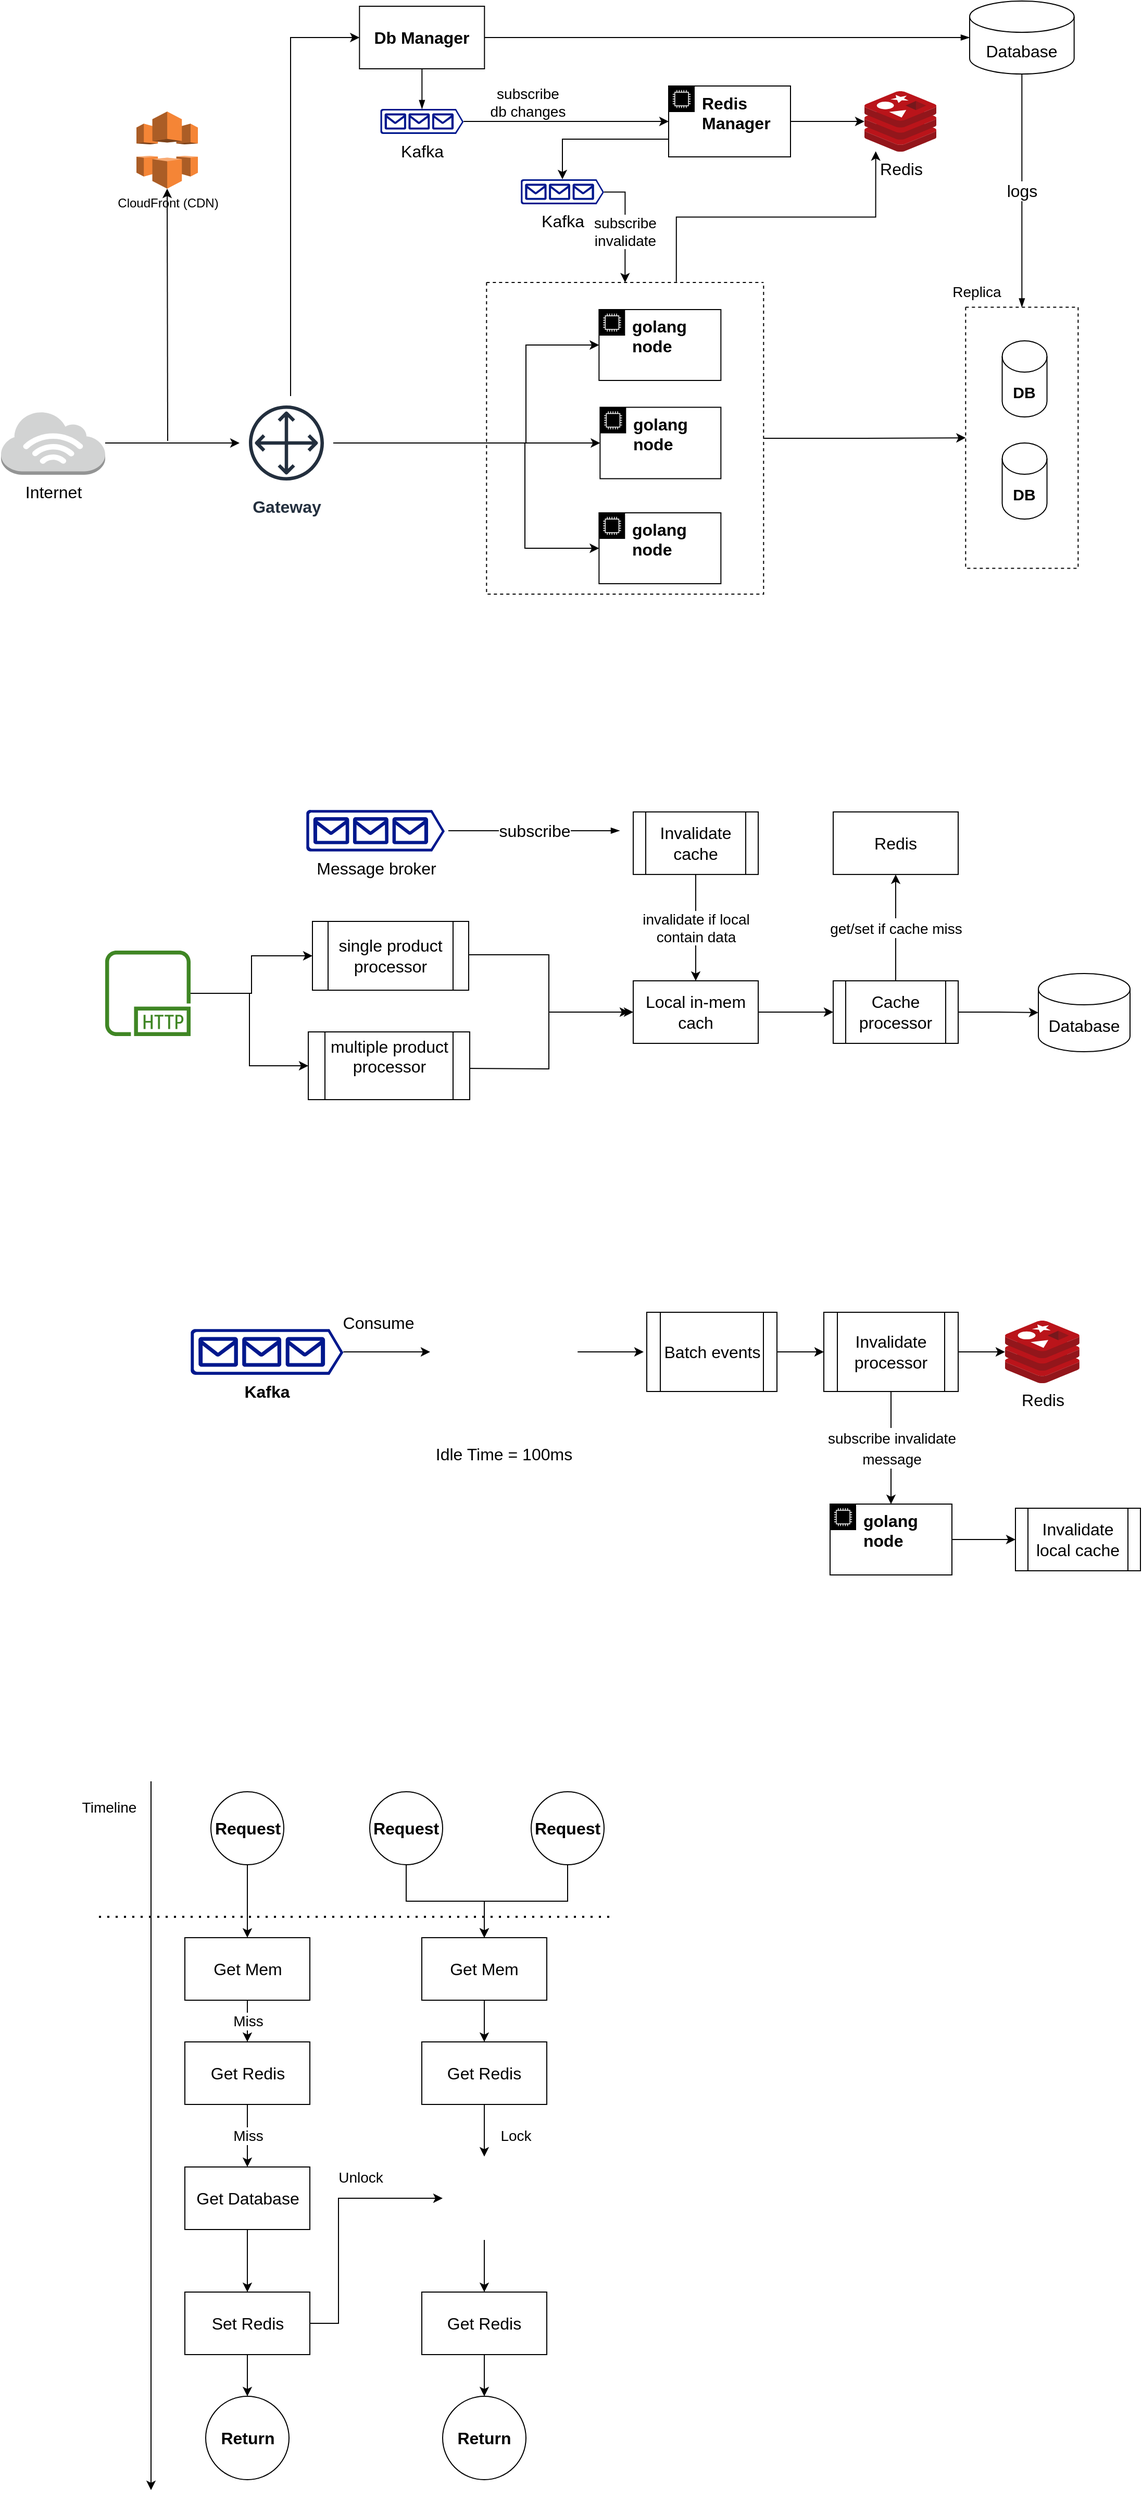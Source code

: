 <mxfile version="20.8.20" type="github" pages="11">
  <diagram id="kxoggQMOIerRVnNvIGJB" name="Page-1">
    <mxGraphModel dx="1834" dy="1156" grid="0" gridSize="10" guides="1" tooltips="1" connect="1" arrows="1" fold="1" page="0" pageScale="1" pageWidth="850" pageHeight="1100" math="0" shadow="0">
      <root>
        <mxCell id="0" />
        <mxCell id="1" parent="0" />
        <mxCell id="m1qdBIxcBaFChLM3Lvak-29" value="" style="swimlane;startSize=0;dashed=1;fontSize=16;" parent="1" vertex="1">
          <mxGeometry x="710.17" y="230.75" width="108" height="250.5" as="geometry" />
        </mxCell>
        <mxCell id="m1qdBIxcBaFChLM3Lvak-61" value="&lt;b style=&quot;font-size: 15px;&quot;&gt;DB&lt;/b&gt;" style="shape=cylinder3;whiteSpace=wrap;html=1;boundedLbl=1;backgroundOutline=1;size=15;fontSize=15;" parent="m1qdBIxcBaFChLM3Lvak-29" vertex="1">
          <mxGeometry x="35.1" y="32.25" width="43" height="73" as="geometry" />
        </mxCell>
        <mxCell id="m1qdBIxcBaFChLM3Lvak-67" value="&lt;b style=&quot;font-size: 15px;&quot;&gt;DB&lt;/b&gt;" style="shape=cylinder3;whiteSpace=wrap;html=1;boundedLbl=1;backgroundOutline=1;size=15;fontSize=15;" parent="m1qdBIxcBaFChLM3Lvak-29" vertex="1">
          <mxGeometry x="35.1" y="130.25" width="43" height="73" as="geometry" />
        </mxCell>
        <mxCell id="m1qdBIxcBaFChLM3Lvak-30" style="edgeStyle=orthogonalEdgeStyle;rounded=0;orthogonalLoop=1;jettySize=auto;html=1;fontSize=16;" parent="1" source="m1qdBIxcBaFChLM3Lvak-22" target="m1qdBIxcBaFChLM3Lvak-29" edge="1">
          <mxGeometry relative="1" as="geometry" />
        </mxCell>
        <mxCell id="m1qdBIxcBaFChLM3Lvak-22" value="" style="swimlane;startSize=0;dashed=1;fontSize=16;" parent="1" vertex="1">
          <mxGeometry x="250.17" y="207" width="266" height="299" as="geometry" />
        </mxCell>
        <mxCell id="m1qdBIxcBaFChLM3Lvak-17" value="&lt;b&gt;golang node&lt;/b&gt;" style="points=[[0,0],[0.25,0],[0.5,0],[0.75,0],[1,0],[1,0.25],[1,0.5],[1,0.75],[1,1],[0.75,1],[0.5,1],[0.25,1],[0,1],[0,0.75],[0,0.5],[0,0.25]];outlineConnect=0;html=1;whiteSpace=wrap;fontSize=16;fontStyle=0;container=1;pointerEvents=0;collapsible=0;recursiveResize=0;shape=mxgraph.aws4.group;grIcon=mxgraph.aws4.group_ec2_instance_contents;verticalAlign=top;align=left;spacingLeft=30;dashed=0;" parent="m1qdBIxcBaFChLM3Lvak-22" vertex="1">
          <mxGeometry x="109" y="119.75" width="116" height="68.5" as="geometry" />
        </mxCell>
        <mxCell id="m1qdBIxcBaFChLM3Lvak-18" value="&lt;b&gt;golang node&lt;/b&gt;" style="points=[[0,0],[0.25,0],[0.5,0],[0.75,0],[1,0],[1,0.25],[1,0.5],[1,0.75],[1,1],[0.75,1],[0.5,1],[0.25,1],[0,1],[0,0.75],[0,0.5],[0,0.25]];outlineConnect=0;html=1;whiteSpace=wrap;fontSize=16;fontStyle=0;container=1;pointerEvents=0;collapsible=0;recursiveResize=0;shape=mxgraph.aws4.group;grIcon=mxgraph.aws4.group_ec2_instance_contents;verticalAlign=top;align=left;spacingLeft=30;dashed=0;" parent="m1qdBIxcBaFChLM3Lvak-22" vertex="1">
          <mxGeometry x="108" y="221" width="117" height="68" as="geometry" />
        </mxCell>
        <mxCell id="7NXTXkRg-UbdUnaUzsDT-4" style="edgeStyle=orthogonalEdgeStyle;rounded=0;orthogonalLoop=1;jettySize=auto;html=1;fontSize=16;" parent="1" source="7NXTXkRg-UbdUnaUzsDT-1" target="m1qdBIxcBaFChLM3Lvak-1" edge="1">
          <mxGeometry relative="1" as="geometry">
            <mxPoint x="190" y="416" as="targetPoint" />
          </mxGeometry>
        </mxCell>
        <mxCell id="7NXTXkRg-UbdUnaUzsDT-1" value="&lt;div style=&quot;font-size: 16px;&quot;&gt;Internet&lt;/div&gt;" style="outlineConnect=0;dashed=0;verticalLabelPosition=bottom;verticalAlign=top;align=center;html=1;shape=mxgraph.aws3.internet_3;fillColor=#D2D3D3;gradientColor=none;fontSize=16;" parent="1" vertex="1">
          <mxGeometry x="-216" y="330.5" width="100" height="61" as="geometry" />
        </mxCell>
        <mxCell id="m1qdBIxcBaFChLM3Lvak-19" style="edgeStyle=orthogonalEdgeStyle;rounded=0;orthogonalLoop=1;jettySize=auto;html=1;fontSize=16;" parent="1" source="m1qdBIxcBaFChLM3Lvak-1" target="m1qdBIxcBaFChLM3Lvak-17" edge="1">
          <mxGeometry relative="1" as="geometry" />
        </mxCell>
        <mxCell id="m1qdBIxcBaFChLM3Lvak-20" style="edgeStyle=orthogonalEdgeStyle;rounded=0;orthogonalLoop=1;jettySize=auto;html=1;entryX=0;entryY=0.5;entryDx=0;entryDy=0;fontSize=16;" parent="1" source="m1qdBIxcBaFChLM3Lvak-1" target="m1qdBIxcBaFChLM3Lvak-16" edge="1">
          <mxGeometry relative="1" as="geometry">
            <Array as="points">
              <mxPoint x="288" y="361" />
              <mxPoint x="288" y="267" />
            </Array>
          </mxGeometry>
        </mxCell>
        <mxCell id="ng2dteYa0ypczXY7lSAy-12" style="edgeStyle=orthogonalEdgeStyle;rounded=0;orthogonalLoop=1;jettySize=auto;html=1;entryX=0;entryY=0.5;entryDx=0;entryDy=0;strokeWidth=1;fontSize=14;fontColor=#000000;" parent="1" source="m1qdBIxcBaFChLM3Lvak-1" target="m1qdBIxcBaFChLM3Lvak-18" edge="1">
          <mxGeometry relative="1" as="geometry">
            <Array as="points">
              <mxPoint x="287" y="361" />
              <mxPoint x="287" y="462" />
            </Array>
          </mxGeometry>
        </mxCell>
        <mxCell id="m1qdBIxcBaFChLM3Lvak-1" value="&lt;div style=&quot;font-size: 16px;&quot;&gt;&lt;b&gt;Gateway&lt;/b&gt;&lt;/div&gt;" style="sketch=0;outlineConnect=0;fontColor=#232F3E;gradientColor=none;strokeColor=#232F3E;fillColor=#ffffff;dashed=0;verticalLabelPosition=bottom;verticalAlign=top;align=center;html=1;fontSize=16;fontStyle=0;aspect=fixed;shape=mxgraph.aws4.resourceIcon;resIcon=mxgraph.aws4.customer_gateway;" parent="1" vertex="1">
          <mxGeometry x="13" y="316" width="90" height="90" as="geometry" />
        </mxCell>
        <mxCell id="m1qdBIxcBaFChLM3Lvak-16" value="&lt;b&gt;golang node&lt;/b&gt;" style="points=[[0,0],[0.25,0],[0.5,0],[0.75,0],[1,0],[1,0.25],[1,0.5],[1,0.75],[1,1],[0.75,1],[0.5,1],[0.25,1],[0,1],[0,0.75],[0,0.5],[0,0.25]];outlineConnect=0;html=1;whiteSpace=wrap;fontSize=16;fontStyle=0;container=1;pointerEvents=0;collapsible=0;recursiveResize=0;shape=mxgraph.aws4.group;grIcon=mxgraph.aws4.group_ec2_instance_contents;verticalAlign=top;align=left;spacingLeft=30;dashed=0;" parent="1" vertex="1">
          <mxGeometry x="358.17" y="233" width="117" height="68" as="geometry" />
        </mxCell>
        <mxCell id="m1qdBIxcBaFChLM3Lvak-23" value="Redis" style="sketch=0;aspect=fixed;html=1;points=[];align=center;image;fontSize=16;image=img/lib/mscae/Cache_Redis_Product.svg;dashed=1;" parent="1" vertex="1">
          <mxGeometry x="613.0" y="23.5" width="69.05" height="58" as="geometry" />
        </mxCell>
        <mxCell id="V97-Ohk9ROq_f91EJZbK-7" style="edgeStyle=orthogonalEdgeStyle;rounded=0;orthogonalLoop=1;jettySize=auto;html=1;entryX=0;entryY=0.5;entryDx=0;entryDy=0;fontSize=14;" parent="1" source="m1qdBIxcBaFChLM3Lvak-33" target="V97-Ohk9ROq_f91EJZbK-5" edge="1">
          <mxGeometry relative="1" as="geometry" />
        </mxCell>
        <mxCell id="V97-Ohk9ROq_f91EJZbK-8" style="edgeStyle=orthogonalEdgeStyle;rounded=0;orthogonalLoop=1;jettySize=auto;html=1;entryX=0;entryY=0.5;entryDx=0;entryDy=0;fontSize=14;" parent="1" source="m1qdBIxcBaFChLM3Lvak-33" target="V97-Ohk9ROq_f91EJZbK-6" edge="1">
          <mxGeometry relative="1" as="geometry" />
        </mxCell>
        <mxCell id="m1qdBIxcBaFChLM3Lvak-33" value="" style="sketch=0;outlineConnect=0;fontColor=#232F3E;gradientColor=none;fillColor=#3F8624;strokeColor=none;dashed=0;verticalLabelPosition=bottom;verticalAlign=top;align=center;html=1;fontSize=16;fontStyle=0;aspect=fixed;pointerEvents=1;shape=mxgraph.aws4.http_protocol;" parent="1" vertex="1">
          <mxGeometry x="-116" y="848" width="82" height="82" as="geometry" />
        </mxCell>
        <mxCell id="2MzieibFgA2Fi-6D1n1R-5" style="edgeStyle=orthogonalEdgeStyle;rounded=0;orthogonalLoop=1;jettySize=auto;html=1;fontSize=16;startArrow=none;startFill=0;" parent="1" edge="1">
          <mxGeometry relative="1" as="geometry">
            <mxPoint x="228" y="852" as="sourcePoint" />
            <mxPoint x="387" y="907" as="targetPoint" />
            <Array as="points">
              <mxPoint x="310" y="852" />
              <mxPoint x="310" y="907" />
            </Array>
          </mxGeometry>
        </mxCell>
        <mxCell id="2MzieibFgA2Fi-6D1n1R-6" style="edgeStyle=orthogonalEdgeStyle;rounded=0;orthogonalLoop=1;jettySize=auto;html=1;entryX=0;entryY=0.5;entryDx=0;entryDy=0;fontSize=16;startArrow=none;startFill=0;" parent="1" target="m1qdBIxcBaFChLM3Lvak-55" edge="1">
          <mxGeometry relative="1" as="geometry">
            <mxPoint x="228" y="961" as="sourcePoint" />
          </mxGeometry>
        </mxCell>
        <mxCell id="2MzieibFgA2Fi-6D1n1R-9" style="edgeStyle=orthogonalEdgeStyle;rounded=0;orthogonalLoop=1;jettySize=auto;html=1;entryX=0;entryY=0.5;entryDx=0;entryDy=0;fontSize=16;startArrow=none;startFill=0;" parent="1" source="m1qdBIxcBaFChLM3Lvak-37" target="2MzieibFgA2Fi-6D1n1R-8" edge="1">
          <mxGeometry relative="1" as="geometry" />
        </mxCell>
        <mxCell id="m1qdBIxcBaFChLM3Lvak-37" value="Kafka" style="sketch=0;aspect=fixed;pointerEvents=1;shadow=0;dashed=0;html=1;strokeColor=none;labelPosition=center;verticalLabelPosition=bottom;verticalAlign=top;align=center;fillColor=#00188D;shape=mxgraph.azure.queue_generic;fontSize=16;" parent="1" vertex="1">
          <mxGeometry x="148.17" y="40.5" width="80" height="24" as="geometry" />
        </mxCell>
        <mxCell id="m1qdBIxcBaFChLM3Lvak-42" value="logs" style="edgeStyle=orthogonalEdgeStyle;rounded=0;orthogonalLoop=1;jettySize=auto;html=1;fontSize=16;startArrow=none;startFill=0;endArrow=blockThin;endFill=1;exitX=0.5;exitY=1;exitDx=0;exitDy=0;exitPerimeter=0;" parent="1" source="m1qdBIxcBaFChLM3Lvak-64" target="m1qdBIxcBaFChLM3Lvak-29" edge="1">
          <mxGeometry relative="1" as="geometry">
            <mxPoint x="456.27" y="-19.5" as="sourcePoint" />
          </mxGeometry>
        </mxCell>
        <mxCell id="m1qdBIxcBaFChLM3Lvak-44" style="edgeStyle=orthogonalEdgeStyle;rounded=0;orthogonalLoop=1;jettySize=auto;html=1;fontSize=16;startArrow=none;startFill=0;endArrow=blockThin;endFill=1;" parent="1" source="m1qdBIxcBaFChLM3Lvak-43" target="m1qdBIxcBaFChLM3Lvak-64" edge="1">
          <mxGeometry relative="1" as="geometry">
            <mxPoint x="677.295" y="-27.145" as="targetPoint" />
          </mxGeometry>
        </mxCell>
        <mxCell id="m1qdBIxcBaFChLM3Lvak-45" value="" style="edgeStyle=orthogonalEdgeStyle;rounded=0;orthogonalLoop=1;jettySize=auto;html=1;entryX=0.5;entryY=0;entryDx=0;entryDy=0;entryPerimeter=0;fontSize=14;startArrow=none;startFill=0;endArrow=blockThin;endFill=1;exitX=0.5;exitY=1;exitDx=0;exitDy=0;" parent="1" source="m1qdBIxcBaFChLM3Lvak-43" target="m1qdBIxcBaFChLM3Lvak-37" edge="1">
          <mxGeometry relative="1" as="geometry" />
        </mxCell>
        <mxCell id="m1qdBIxcBaFChLM3Lvak-43" value="&lt;b&gt;Db Manager&lt;br&gt;&lt;/b&gt;" style="rounded=0;whiteSpace=wrap;html=1;fontSize=16;" parent="1" vertex="1">
          <mxGeometry x="128.17" y="-58" width="120" height="60" as="geometry" />
        </mxCell>
        <mxCell id="m1qdBIxcBaFChLM3Lvak-54" value="subscribe" style="edgeStyle=orthogonalEdgeStyle;rounded=0;orthogonalLoop=1;jettySize=auto;html=1;entryX=0;entryY=0.5;entryDx=0;entryDy=0;fontSize=16;startArrow=none;startFill=0;endArrow=blockThin;endFill=1;" parent="1" edge="1">
          <mxGeometry x="-0.018" relative="1" as="geometry">
            <mxPoint x="1" as="offset" />
            <mxPoint x="213.5" y="732.95" as="sourcePoint" />
            <mxPoint x="378" y="732.95" as="targetPoint" />
          </mxGeometry>
        </mxCell>
        <mxCell id="V97-Ohk9ROq_f91EJZbK-11" style="edgeStyle=orthogonalEdgeStyle;rounded=0;orthogonalLoop=1;jettySize=auto;html=1;entryX=0;entryY=0.5;entryDx=0;entryDy=0;fontSize=16;" parent="1" source="m1qdBIxcBaFChLM3Lvak-55" target="V97-Ohk9ROq_f91EJZbK-10" edge="1">
          <mxGeometry relative="1" as="geometry" />
        </mxCell>
        <mxCell id="m1qdBIxcBaFChLM3Lvak-55" value="Local in-mem cach" style="rounded=0;whiteSpace=wrap;html=1;fontSize=16;" parent="1" vertex="1">
          <mxGeometry x="391" y="877" width="120" height="60" as="geometry" />
        </mxCell>
        <mxCell id="m1qdBIxcBaFChLM3Lvak-64" value="Database" style="shape=cylinder3;whiteSpace=wrap;html=1;boundedLbl=1;backgroundOutline=1;size=15;fontSize=16;" parent="1" vertex="1">
          <mxGeometry x="714.01" y="-63" width="100.33" height="70" as="geometry" />
        </mxCell>
        <mxCell id="XFHEB4cLUfQpfrtdGUzW-3" value="Redis" style="rounded=0;whiteSpace=wrap;html=1;fontSize=16;" parent="1" vertex="1">
          <mxGeometry x="583" y="714.95" width="120" height="60" as="geometry" />
        </mxCell>
        <mxCell id="2MzieibFgA2Fi-6D1n1R-1" value="Database" style="shape=cylinder3;whiteSpace=wrap;html=1;boundedLbl=1;backgroundOutline=1;size=15;fontSize=16;" parent="1" vertex="1">
          <mxGeometry x="780" y="870" width="88" height="75" as="geometry" />
        </mxCell>
        <mxCell id="LN3f5wx5uhQ3Bl4XZ-02-5" style="edgeStyle=orthogonalEdgeStyle;rounded=0;orthogonalLoop=1;jettySize=auto;html=1;strokeWidth=1;fontSize=14;fontColor=#000000;" parent="1" source="2MzieibFgA2Fi-6D1n1R-8" target="m1qdBIxcBaFChLM3Lvak-23" edge="1">
          <mxGeometry relative="1" as="geometry" />
        </mxCell>
        <mxCell id="ng2dteYa0ypczXY7lSAy-9" style="edgeStyle=orthogonalEdgeStyle;rounded=0;orthogonalLoop=1;jettySize=auto;html=1;entryX=0.5;entryY=0;entryDx=0;entryDy=0;entryPerimeter=0;strokeWidth=1;fontSize=14;fontColor=#000000;exitX=0;exitY=0.75;exitDx=0;exitDy=0;" parent="1" source="2MzieibFgA2Fi-6D1n1R-8" target="ng2dteYa0ypczXY7lSAy-5" edge="1">
          <mxGeometry relative="1" as="geometry" />
        </mxCell>
        <mxCell id="2MzieibFgA2Fi-6D1n1R-8" value="&lt;b&gt;Redis Manager&lt;/b&gt;" style="points=[[0,0],[0.25,0],[0.5,0],[0.75,0],[1,0],[1,0.25],[1,0.5],[1,0.75],[1,1],[0.75,1],[0.5,1],[0.25,1],[0,1],[0,0.75],[0,0.5],[0,0.25]];outlineConnect=0;html=1;whiteSpace=wrap;fontSize=16;fontStyle=0;container=1;pointerEvents=0;collapsible=0;recursiveResize=0;shape=mxgraph.aws4.group;grIcon=mxgraph.aws4.group_ec2_instance_contents;verticalAlign=top;align=left;spacingLeft=30;dashed=0;" parent="1" vertex="1">
          <mxGeometry x="425" y="18.5" width="117" height="68" as="geometry" />
        </mxCell>
        <mxCell id="2MzieibFgA2Fi-6D1n1R-13" value="subscribe db changes" style="text;html=1;strokeColor=none;fillColor=none;align=center;verticalAlign=middle;whiteSpace=wrap;rounded=0;fontSize=14;" parent="1" vertex="1">
          <mxGeometry x="250.17" y="18.5" width="80" height="30" as="geometry" />
        </mxCell>
        <mxCell id="_3_1C4JMADdlA0xlIn37-2" value="Replica" style="text;html=1;strokeColor=none;fillColor=none;align=center;verticalAlign=middle;whiteSpace=wrap;rounded=0;fontSize=14;" parent="1" vertex="1">
          <mxGeometry x="691.17" y="200.75" width="60" height="30" as="geometry" />
        </mxCell>
        <mxCell id="rhk-ju69zuOp_byAyxzU-8" value="Consume" style="edgeStyle=orthogonalEdgeStyle;rounded=0;orthogonalLoop=1;jettySize=auto;html=1;fontSize=16;" parent="1" source="rhk-ju69zuOp_byAyxzU-4" target="rhk-ju69zuOp_byAyxzU-7" edge="1">
          <mxGeometry x="-0.2" y="28" relative="1" as="geometry">
            <mxPoint as="offset" />
          </mxGeometry>
        </mxCell>
        <mxCell id="rhk-ju69zuOp_byAyxzU-4" value="&lt;b&gt;Kafka&lt;/b&gt;" style="sketch=0;aspect=fixed;pointerEvents=1;shadow=0;dashed=0;html=1;strokeColor=none;labelPosition=center;verticalLabelPosition=bottom;verticalAlign=top;align=center;fillColor=#00188D;shape=mxgraph.azure.queue_generic;fontSize=16;" parent="1" vertex="1">
          <mxGeometry x="-34" y="1211" width="146.67" height="44" as="geometry" />
        </mxCell>
        <mxCell id="rhk-ju69zuOp_byAyxzU-10" value="" style="edgeStyle=orthogonalEdgeStyle;rounded=0;orthogonalLoop=1;jettySize=auto;html=1;fontSize=16;" parent="1" source="rhk-ju69zuOp_byAyxzU-7" edge="1">
          <mxGeometry x="-0.126" y="25" relative="1" as="geometry">
            <mxPoint as="offset" />
            <mxPoint x="401" y="1233" as="targetPoint" />
          </mxGeometry>
        </mxCell>
        <mxCell id="rhk-ju69zuOp_byAyxzU-7" value="" style="shape=image;verticalLabelPosition=bottom;labelBackgroundColor=default;verticalAlign=top;aspect=fixed;imageAspect=0;image=https://www.researchgate.net/publication/4047070/figure/fig8/AS:668899855044630@1536489561571/Ring-buffer-used-for-the-single-producer-problem.png;" parent="1" vertex="1">
          <mxGeometry x="196" y="1163.5" width="141.6" height="139" as="geometry" />
        </mxCell>
        <mxCell id="rhk-ju69zuOp_byAyxzU-12" value="Idle Time = 100ms" style="text;html=1;strokeColor=none;fillColor=none;align=center;verticalAlign=middle;whiteSpace=wrap;rounded=0;fontSize=16;" parent="1" vertex="1">
          <mxGeometry x="193.8" y="1316" width="146" height="30" as="geometry" />
        </mxCell>
        <mxCell id="V97-Ohk9ROq_f91EJZbK-3" value="&lt;font style=&quot;font-size: 16px;&quot;&gt;Message broker&lt;/font&gt;" style="sketch=0;aspect=fixed;pointerEvents=1;shadow=0;dashed=0;html=1;strokeColor=none;labelPosition=center;verticalLabelPosition=bottom;verticalAlign=top;align=center;fillColor=#00188D;shape=mxgraph.azure.queue_generic;fontSize=16;" parent="1" vertex="1">
          <mxGeometry x="77" y="713" width="133" height="39.9" as="geometry" />
        </mxCell>
        <mxCell id="V97-Ohk9ROq_f91EJZbK-9" value="&lt;div&gt;invalidate if local &lt;br&gt;&lt;/div&gt;&lt;div&gt;contain data&lt;/div&gt;" style="edgeStyle=orthogonalEdgeStyle;rounded=0;orthogonalLoop=1;jettySize=auto;html=1;fontSize=14;" parent="1" source="V97-Ohk9ROq_f91EJZbK-4" target="m1qdBIxcBaFChLM3Lvak-55" edge="1">
          <mxGeometry relative="1" as="geometry" />
        </mxCell>
        <mxCell id="V97-Ohk9ROq_f91EJZbK-4" value="Invalidate cache" style="shape=process;whiteSpace=wrap;html=1;backgroundOutline=1;fontSize=16;" parent="1" vertex="1">
          <mxGeometry x="391" y="714.95" width="120" height="60" as="geometry" />
        </mxCell>
        <mxCell id="V97-Ohk9ROq_f91EJZbK-5" value="single product processor" style="shape=process;whiteSpace=wrap;html=1;backgroundOutline=1;fontSize=16;" parent="1" vertex="1">
          <mxGeometry x="83" y="820" width="150" height="66" as="geometry" />
        </mxCell>
        <mxCell id="V97-Ohk9ROq_f91EJZbK-6" value="&#xa;multiple product processor&#xa;&#xa;" style="shape=process;whiteSpace=wrap;html=1;backgroundOutline=1;fontSize=16;" parent="1" vertex="1">
          <mxGeometry x="79" y="926" width="155" height="65" as="geometry" />
        </mxCell>
        <mxCell id="V97-Ohk9ROq_f91EJZbK-12" value="&lt;font style=&quot;font-size: 14px;&quot;&gt;get/set if cache miss&lt;br&gt;&lt;/font&gt;" style="edgeStyle=orthogonalEdgeStyle;rounded=0;orthogonalLoop=1;jettySize=auto;html=1;entryX=0.5;entryY=1;entryDx=0;entryDy=0;fontSize=16;" parent="1" source="V97-Ohk9ROq_f91EJZbK-10" target="XFHEB4cLUfQpfrtdGUzW-3" edge="1">
          <mxGeometry relative="1" as="geometry" />
        </mxCell>
        <mxCell id="V97-Ohk9ROq_f91EJZbK-13" style="edgeStyle=orthogonalEdgeStyle;rounded=0;orthogonalLoop=1;jettySize=auto;html=1;entryX=0;entryY=0.5;entryDx=0;entryDy=0;entryPerimeter=0;fontSize=16;" parent="1" source="V97-Ohk9ROq_f91EJZbK-10" target="2MzieibFgA2Fi-6D1n1R-1" edge="1">
          <mxGeometry relative="1" as="geometry" />
        </mxCell>
        <mxCell id="V97-Ohk9ROq_f91EJZbK-10" value="Cache processor" style="shape=process;whiteSpace=wrap;html=1;backgroundOutline=1;fontSize=16;" parent="1" vertex="1">
          <mxGeometry x="583" y="877" width="120" height="60" as="geometry" />
        </mxCell>
        <mxCell id="Hoq_sG7tkgHtw_mz0vR2-4" style="edgeStyle=orthogonalEdgeStyle;rounded=0;orthogonalLoop=1;jettySize=auto;html=1;entryX=0;entryY=0.5;entryDx=0;entryDy=0;strokeWidth=1;fontSize=16;fontColor=#000000;" parent="1" source="Hoq_sG7tkgHtw_mz0vR2-1" target="Hoq_sG7tkgHtw_mz0vR2-2" edge="1">
          <mxGeometry relative="1" as="geometry" />
        </mxCell>
        <mxCell id="Hoq_sG7tkgHtw_mz0vR2-1" value="Batch events" style="shape=process;whiteSpace=wrap;html=1;backgroundOutline=1;fontSize=16;fontColor=#000000;" parent="1" vertex="1">
          <mxGeometry x="404" y="1195" width="125" height="76" as="geometry" />
        </mxCell>
        <mxCell id="Hoq_sG7tkgHtw_mz0vR2-5" style="edgeStyle=orthogonalEdgeStyle;rounded=0;orthogonalLoop=1;jettySize=auto;html=1;strokeWidth=1;fontSize=16;fontColor=#000000;" parent="1" source="Hoq_sG7tkgHtw_mz0vR2-2" target="Hoq_sG7tkgHtw_mz0vR2-3" edge="1">
          <mxGeometry relative="1" as="geometry" />
        </mxCell>
        <mxCell id="Hoq_sG7tkgHtw_mz0vR2-10" value="&lt;div&gt;&lt;font style=&quot;font-size: 14px;&quot;&gt;subscribe invalidate &lt;br&gt;&lt;/font&gt;&lt;/div&gt;&lt;div&gt;&lt;font style=&quot;font-size: 14px;&quot;&gt;message&lt;/font&gt;&lt;/div&gt;" style="edgeStyle=orthogonalEdgeStyle;rounded=0;orthogonalLoop=1;jettySize=auto;html=1;strokeWidth=1;fontSize=16;fontColor=#000000;" parent="1" source="Hoq_sG7tkgHtw_mz0vR2-2" target="Hoq_sG7tkgHtw_mz0vR2-8" edge="1">
          <mxGeometry relative="1" as="geometry" />
        </mxCell>
        <mxCell id="Hoq_sG7tkgHtw_mz0vR2-2" value="Invalidate processor" style="shape=process;whiteSpace=wrap;html=1;backgroundOutline=1;fontSize=16;fontColor=#000000;" parent="1" vertex="1">
          <mxGeometry x="574" y="1195" width="129" height="76" as="geometry" />
        </mxCell>
        <mxCell id="Hoq_sG7tkgHtw_mz0vR2-3" value="Redis" style="sketch=0;aspect=fixed;html=1;points=[];align=center;image;fontSize=16;image=img/lib/mscae/Cache_Redis_Product.svg;dashed=1;" parent="1" vertex="1">
          <mxGeometry x="748" y="1203" width="71.43" height="60" as="geometry" />
        </mxCell>
        <mxCell id="Hoq_sG7tkgHtw_mz0vR2-11" style="edgeStyle=orthogonalEdgeStyle;rounded=0;orthogonalLoop=1;jettySize=auto;html=1;strokeWidth=1;fontSize=16;fontColor=#000000;" parent="1" source="Hoq_sG7tkgHtw_mz0vR2-8" target="Hoq_sG7tkgHtw_mz0vR2-9" edge="1">
          <mxGeometry relative="1" as="geometry" />
        </mxCell>
        <mxCell id="Hoq_sG7tkgHtw_mz0vR2-8" value="&lt;b&gt;golang node&lt;/b&gt;" style="points=[[0,0],[0.25,0],[0.5,0],[0.75,0],[1,0],[1,0.25],[1,0.5],[1,0.75],[1,1],[0.75,1],[0.5,1],[0.25,1],[0,1],[0,0.75],[0,0.5],[0,0.25]];outlineConnect=0;html=1;whiteSpace=wrap;fontSize=16;fontStyle=0;container=1;pointerEvents=0;collapsible=0;recursiveResize=0;shape=mxgraph.aws4.group;grIcon=mxgraph.aws4.group_ec2_instance_contents;verticalAlign=top;align=left;spacingLeft=30;dashed=0;" parent="1" vertex="1">
          <mxGeometry x="580" y="1379" width="117" height="68" as="geometry" />
        </mxCell>
        <mxCell id="Hoq_sG7tkgHtw_mz0vR2-9" value="Invalidate local cache" style="shape=process;whiteSpace=wrap;html=1;backgroundOutline=1;fontSize=16;fontColor=#000000;" parent="1" vertex="1">
          <mxGeometry x="758" y="1383" width="120" height="60" as="geometry" />
        </mxCell>
        <mxCell id="ng2dteYa0ypczXY7lSAy-1" value="CloudFront (CDN)" style="outlineConnect=0;dashed=0;verticalLabelPosition=bottom;verticalAlign=top;align=center;html=1;shape=mxgraph.aws3.cloudfront;fillColor=#F58536;gradientColor=none;" parent="1" vertex="1">
          <mxGeometry x="-86" y="43" width="59" height="74" as="geometry" />
        </mxCell>
        <mxCell id="ng2dteYa0ypczXY7lSAy-2" value="" style="endArrow=classic;html=1;rounded=0;strokeWidth=1;fontSize=14;fontColor=#000000;entryX=0.5;entryY=1;entryDx=0;entryDy=0;entryPerimeter=0;" parent="1" target="ng2dteYa0ypczXY7lSAy-1" edge="1">
          <mxGeometry width="50" height="50" relative="1" as="geometry">
            <mxPoint x="-56" y="359" as="sourcePoint" />
            <mxPoint x="-68" y="242" as="targetPoint" />
          </mxGeometry>
        </mxCell>
        <mxCell id="ng2dteYa0ypczXY7lSAy-3" value="" style="endArrow=classic;html=1;rounded=0;strokeWidth=1;fontSize=14;fontColor=#000000;exitX=0.685;exitY=-0.002;exitDx=0;exitDy=0;exitPerimeter=0;edgeStyle=orthogonalEdgeStyle;entryX=0.157;entryY=0.993;entryDx=0;entryDy=0;entryPerimeter=0;" parent="1" source="m1qdBIxcBaFChLM3Lvak-22" target="m1qdBIxcBaFChLM3Lvak-23" edge="1">
          <mxGeometry width="50" height="50" relative="1" as="geometry">
            <mxPoint x="470" y="208" as="sourcePoint" />
            <mxPoint x="657" y="105" as="targetPoint" />
          </mxGeometry>
        </mxCell>
        <mxCell id="ng2dteYa0ypczXY7lSAy-8" value="&lt;div&gt;subscribe&lt;/div&gt;&lt;div&gt;invalidate&lt;/div&gt;" style="edgeStyle=orthogonalEdgeStyle;rounded=0;orthogonalLoop=1;jettySize=auto;html=1;entryX=0.5;entryY=0;entryDx=0;entryDy=0;strokeWidth=1;fontSize=14;fontColor=#000000;exitX=1;exitY=0.51;exitDx=0;exitDy=0;exitPerimeter=0;" parent="1" source="ng2dteYa0ypczXY7lSAy-5" target="m1qdBIxcBaFChLM3Lvak-22" edge="1">
          <mxGeometry x="0.084" relative="1" as="geometry">
            <Array as="points">
              <mxPoint x="383" y="120" />
            </Array>
            <mxPoint as="offset" />
          </mxGeometry>
        </mxCell>
        <mxCell id="ng2dteYa0ypczXY7lSAy-5" value="Kafka" style="sketch=0;aspect=fixed;pointerEvents=1;shadow=0;dashed=0;html=1;strokeColor=none;labelPosition=center;verticalLabelPosition=bottom;verticalAlign=top;align=center;fillColor=#00188D;shape=mxgraph.azure.queue_generic;fontSize=16;" parent="1" vertex="1">
          <mxGeometry x="283" y="108" width="80" height="24" as="geometry" />
        </mxCell>
        <mxCell id="ng2dteYa0ypczXY7lSAy-11" value="" style="endArrow=classic;html=1;rounded=0;strokeWidth=1;fontSize=14;fontColor=#000000;entryX=0;entryY=0.5;entryDx=0;entryDy=0;edgeStyle=orthogonalEdgeStyle;" parent="1" source="m1qdBIxcBaFChLM3Lvak-1" target="m1qdBIxcBaFChLM3Lvak-43" edge="1">
          <mxGeometry width="50" height="50" relative="1" as="geometry">
            <mxPoint x="6" y="239" as="sourcePoint" />
            <mxPoint x="56" y="189" as="targetPoint" />
            <Array as="points">
              <mxPoint x="62" y="-28" />
            </Array>
          </mxGeometry>
        </mxCell>
        <mxCell id="5v1jPoBf_j2xTYmI_kpr-1" value="" style="edgeStyle=orthogonalEdgeStyle;rounded=0;orthogonalLoop=1;jettySize=auto;html=1;" edge="1" parent="1" source="5v1jPoBf_j2xTYmI_kpr-2" target="5v1jPoBf_j2xTYmI_kpr-8">
          <mxGeometry relative="1" as="geometry" />
        </mxCell>
        <mxCell id="5v1jPoBf_j2xTYmI_kpr-2" value="&lt;b&gt;Request&lt;/b&gt;" style="ellipse;whiteSpace=wrap;html=1;aspect=fixed;fontSize=16;" vertex="1" parent="1">
          <mxGeometry x="-14.5" y="1655" width="70" height="70" as="geometry" />
        </mxCell>
        <mxCell id="5v1jPoBf_j2xTYmI_kpr-3" style="edgeStyle=orthogonalEdgeStyle;rounded=0;orthogonalLoop=1;jettySize=auto;html=1;entryX=0.5;entryY=0;entryDx=0;entryDy=0;fontSize=14;" edge="1" parent="1" source="5v1jPoBf_j2xTYmI_kpr-4" target="5v1jPoBf_j2xTYmI_kpr-19">
          <mxGeometry relative="1" as="geometry" />
        </mxCell>
        <mxCell id="5v1jPoBf_j2xTYmI_kpr-4" value="&lt;b&gt;Request&lt;/b&gt;" style="ellipse;whiteSpace=wrap;html=1;aspect=fixed;fontSize=16;" vertex="1" parent="1">
          <mxGeometry x="138" y="1655" width="70" height="70" as="geometry" />
        </mxCell>
        <mxCell id="5v1jPoBf_j2xTYmI_kpr-5" style="edgeStyle=orthogonalEdgeStyle;rounded=0;orthogonalLoop=1;jettySize=auto;html=1;entryX=0.5;entryY=0;entryDx=0;entryDy=0;fontSize=14;" edge="1" parent="1" source="5v1jPoBf_j2xTYmI_kpr-6" target="5v1jPoBf_j2xTYmI_kpr-19">
          <mxGeometry relative="1" as="geometry" />
        </mxCell>
        <mxCell id="5v1jPoBf_j2xTYmI_kpr-6" value="&lt;b&gt;Request&lt;/b&gt;" style="ellipse;whiteSpace=wrap;html=1;aspect=fixed;fontSize=16;" vertex="1" parent="1">
          <mxGeometry x="293" y="1655" width="70" height="70" as="geometry" />
        </mxCell>
        <mxCell id="5v1jPoBf_j2xTYmI_kpr-7" value="Miss" style="edgeStyle=orthogonalEdgeStyle;rounded=0;orthogonalLoop=1;jettySize=auto;html=1;fontSize=14;" edge="1" parent="1" source="5v1jPoBf_j2xTYmI_kpr-8" target="5v1jPoBf_j2xTYmI_kpr-10">
          <mxGeometry relative="1" as="geometry" />
        </mxCell>
        <mxCell id="5v1jPoBf_j2xTYmI_kpr-8" value="Get Mem" style="rounded=0;whiteSpace=wrap;html=1;fontSize=16;" vertex="1" parent="1">
          <mxGeometry x="-39.5" y="1795" width="120" height="60" as="geometry" />
        </mxCell>
        <mxCell id="5v1jPoBf_j2xTYmI_kpr-9" value="Miss" style="edgeStyle=orthogonalEdgeStyle;rounded=0;orthogonalLoop=1;jettySize=auto;html=1;fontSize=14;" edge="1" parent="1" source="5v1jPoBf_j2xTYmI_kpr-10" target="5v1jPoBf_j2xTYmI_kpr-12">
          <mxGeometry relative="1" as="geometry" />
        </mxCell>
        <mxCell id="5v1jPoBf_j2xTYmI_kpr-10" value="Get Redis" style="rounded=0;whiteSpace=wrap;html=1;fontSize=16;" vertex="1" parent="1">
          <mxGeometry x="-39.5" y="1895" width="120" height="60" as="geometry" />
        </mxCell>
        <mxCell id="5v1jPoBf_j2xTYmI_kpr-11" value="" style="edgeStyle=orthogonalEdgeStyle;rounded=0;orthogonalLoop=1;jettySize=auto;html=1;" edge="1" parent="1" source="5v1jPoBf_j2xTYmI_kpr-12" target="5v1jPoBf_j2xTYmI_kpr-15">
          <mxGeometry relative="1" as="geometry" />
        </mxCell>
        <mxCell id="5v1jPoBf_j2xTYmI_kpr-12" value="Get Database" style="rounded=0;whiteSpace=wrap;html=1;fontSize=16;" vertex="1" parent="1">
          <mxGeometry x="-39.5" y="2015" width="120" height="60" as="geometry" />
        </mxCell>
        <mxCell id="5v1jPoBf_j2xTYmI_kpr-13" value="Unlock" style="edgeStyle=orthogonalEdgeStyle;rounded=0;orthogonalLoop=1;jettySize=auto;html=1;entryX=0;entryY=0.5;entryDx=0;entryDy=0;fontSize=14;" edge="1" parent="1" source="5v1jPoBf_j2xTYmI_kpr-15" target="5v1jPoBf_j2xTYmI_kpr-17">
          <mxGeometry x="0.353" y="20" relative="1" as="geometry">
            <Array as="points">
              <mxPoint x="108" y="2165" />
              <mxPoint x="108" y="2045" />
            </Array>
            <mxPoint x="1" as="offset" />
          </mxGeometry>
        </mxCell>
        <mxCell id="5v1jPoBf_j2xTYmI_kpr-14" value="" style="edgeStyle=orthogonalEdgeStyle;rounded=0;orthogonalLoop=1;jettySize=auto;html=1;fontSize=14;" edge="1" parent="1" source="5v1jPoBf_j2xTYmI_kpr-15" target="5v1jPoBf_j2xTYmI_kpr-20">
          <mxGeometry relative="1" as="geometry" />
        </mxCell>
        <mxCell id="5v1jPoBf_j2xTYmI_kpr-15" value="Set Redis" style="rounded=0;whiteSpace=wrap;html=1;fontSize=16;" vertex="1" parent="1">
          <mxGeometry x="-39.5" y="2135" width="120" height="60" as="geometry" />
        </mxCell>
        <mxCell id="5v1jPoBf_j2xTYmI_kpr-16" value="" style="edgeStyle=orthogonalEdgeStyle;rounded=0;orthogonalLoop=1;jettySize=auto;html=1;fontSize=14;" edge="1" parent="1" source="5v1jPoBf_j2xTYmI_kpr-17" target="5v1jPoBf_j2xTYmI_kpr-24">
          <mxGeometry relative="1" as="geometry" />
        </mxCell>
        <mxCell id="5v1jPoBf_j2xTYmI_kpr-17" value="" style="shape=image;html=1;verticalAlign=top;verticalLabelPosition=bottom;labelBackgroundColor=#ffffff;imageAspect=0;aspect=fixed;image=https://cdn3.iconfinder.com/data/icons/flat-office-icons-1/140/Artboard_1-11-128.png" vertex="1" parent="1">
          <mxGeometry x="208" y="2005" width="80" height="80" as="geometry" />
        </mxCell>
        <mxCell id="5v1jPoBf_j2xTYmI_kpr-18" value="" style="edgeStyle=orthogonalEdgeStyle;rounded=0;orthogonalLoop=1;jettySize=auto;html=1;" edge="1" parent="1" source="5v1jPoBf_j2xTYmI_kpr-19" target="5v1jPoBf_j2xTYmI_kpr-22">
          <mxGeometry relative="1" as="geometry" />
        </mxCell>
        <mxCell id="5v1jPoBf_j2xTYmI_kpr-19" value="Get Mem" style="rounded=0;whiteSpace=wrap;html=1;fontSize=16;" vertex="1" parent="1">
          <mxGeometry x="188" y="1795" width="120" height="60" as="geometry" />
        </mxCell>
        <mxCell id="5v1jPoBf_j2xTYmI_kpr-20" value="&lt;b&gt;Return&lt;/b&gt;" style="ellipse;whiteSpace=wrap;html=1;aspect=fixed;fontSize=16;" vertex="1" parent="1">
          <mxGeometry x="-19.5" y="2235" width="80" height="80" as="geometry" />
        </mxCell>
        <mxCell id="5v1jPoBf_j2xTYmI_kpr-21" value="Lock" style="edgeStyle=orthogonalEdgeStyle;rounded=0;orthogonalLoop=1;jettySize=auto;html=1;fontSize=14;" edge="1" parent="1" source="5v1jPoBf_j2xTYmI_kpr-22" target="5v1jPoBf_j2xTYmI_kpr-17">
          <mxGeometry x="0.2" y="30" relative="1" as="geometry">
            <mxPoint as="offset" />
          </mxGeometry>
        </mxCell>
        <mxCell id="5v1jPoBf_j2xTYmI_kpr-22" value="Get Redis" style="rounded=0;whiteSpace=wrap;html=1;fontSize=16;" vertex="1" parent="1">
          <mxGeometry x="188" y="1895" width="120" height="60" as="geometry" />
        </mxCell>
        <mxCell id="5v1jPoBf_j2xTYmI_kpr-23" value="" style="edgeStyle=orthogonalEdgeStyle;rounded=0;orthogonalLoop=1;jettySize=auto;html=1;fontSize=14;" edge="1" parent="1" source="5v1jPoBf_j2xTYmI_kpr-24" target="5v1jPoBf_j2xTYmI_kpr-25">
          <mxGeometry relative="1" as="geometry" />
        </mxCell>
        <mxCell id="5v1jPoBf_j2xTYmI_kpr-24" value="Get Redis" style="rounded=0;whiteSpace=wrap;html=1;fontSize=16;" vertex="1" parent="1">
          <mxGeometry x="188" y="2135" width="120" height="60" as="geometry" />
        </mxCell>
        <mxCell id="5v1jPoBf_j2xTYmI_kpr-25" value="&lt;b&gt;Return&lt;/b&gt;" style="ellipse;whiteSpace=wrap;html=1;aspect=fixed;fontSize=16;" vertex="1" parent="1">
          <mxGeometry x="208" y="2235" width="80" height="80" as="geometry" />
        </mxCell>
        <mxCell id="5v1jPoBf_j2xTYmI_kpr-26" value="" style="endArrow=classic;html=1;rounded=0;fontSize=14;" edge="1" parent="1">
          <mxGeometry width="50" height="50" relative="1" as="geometry">
            <mxPoint x="-72" y="1645" as="sourcePoint" />
            <mxPoint x="-72" y="2325" as="targetPoint" />
          </mxGeometry>
        </mxCell>
        <mxCell id="5v1jPoBf_j2xTYmI_kpr-27" value="Timeline" style="text;html=1;strokeColor=none;fillColor=none;align=center;verticalAlign=middle;whiteSpace=wrap;rounded=0;fontSize=14;" vertex="1" parent="1">
          <mxGeometry x="-142" y="1655" width="60" height="30" as="geometry" />
        </mxCell>
        <mxCell id="5v1jPoBf_j2xTYmI_kpr-28" value="" style="endArrow=none;dashed=1;html=1;dashPattern=1 3;strokeWidth=2;rounded=0;fontSize=14;startArrow=none;" edge="1" parent="1">
          <mxGeometry width="50" height="50" relative="1" as="geometry">
            <mxPoint x="-122" y="1775" as="sourcePoint" />
            <mxPoint x="368" y="1775" as="targetPoint" />
          </mxGeometry>
        </mxCell>
        <mxCell id="5v1jPoBf_j2xTYmI_kpr-29" value="" style="shape=image;html=1;verticalAlign=top;verticalLabelPosition=bottom;labelBackgroundColor=#ffffff;imageAspect=0;aspect=fixed;image=https://cdn0.iconfinder.com/data/icons/evericons-16px/16/x-128.png;fontSize=14;" vertex="1" parent="1">
          <mxGeometry x="-86" y="1760" width="28" height="28" as="geometry" />
        </mxCell>
      </root>
    </mxGraphModel>
  </diagram>
  <diagram id="Ims7ciZiKZdd2yiEgbkb" name="get single product">
    <mxGraphModel dx="2284" dy="756" grid="1" gridSize="10" guides="1" tooltips="1" connect="1" arrows="1" fold="1" page="1" pageScale="1" pageWidth="850" pageHeight="1100" math="0" shadow="0">
      <root>
        <mxCell id="0" />
        <mxCell id="1" parent="0" />
        <mxCell id="5jhEbbEkWmwQDy5OxIEi-5" value="&lt;div&gt;GET&lt;/div&gt;&lt;div&gt;(single)&lt;br&gt;&lt;/div&gt;" style="edgeStyle=orthogonalEdgeStyle;rounded=0;orthogonalLoop=1;jettySize=auto;html=1;entryX=0;entryY=0.5;entryDx=0;entryDy=0;fontSize=16;startArrow=classic;startFill=1;" parent="1" source="5jhEbbEkWmwQDy5OxIEi-2" target="5jhEbbEkWmwQDy5OxIEi-4" edge="1">
          <mxGeometry relative="1" as="geometry" />
        </mxCell>
        <mxCell id="5jhEbbEkWmwQDy5OxIEi-2" value="HTTP" style="rounded=1;whiteSpace=wrap;html=1;fontSize=16;" parent="1" vertex="1">
          <mxGeometry x="-30" y="245" width="90" height="50" as="geometry" />
        </mxCell>
        <mxCell id="5jhEbbEkWmwQDy5OxIEi-18" style="edgeStyle=orthogonalEdgeStyle;rounded=1;orthogonalLoop=1;jettySize=auto;html=1;fontSize=16;startArrow=none;startFill=0;" parent="1" source="5jhEbbEkWmwQDy5OxIEi-4" target="5jhEbbEkWmwQDy5OxIEi-11" edge="1">
          <mxGeometry relative="1" as="geometry" />
        </mxCell>
        <mxCell id="5jhEbbEkWmwQDy5OxIEi-4" value="API endpoint" style="rounded=1;whiteSpace=wrap;html=1;fontSize=16;" parent="1" vertex="1">
          <mxGeometry x="190" y="245" width="110" height="50" as="geometry" />
        </mxCell>
        <mxCell id="5jhEbbEkWmwQDy5OxIEi-23" value="miss" style="edgeStyle=orthogonalEdgeStyle;rounded=1;orthogonalLoop=1;jettySize=auto;html=1;entryX=0;entryY=0.5;entryDx=0;entryDy=0;fontSize=16;startArrow=none;startFill=0;" parent="1" source="5jhEbbEkWmwQDy5OxIEi-7" edge="1">
          <mxGeometry relative="1" as="geometry">
            <mxPoint x="590" y="370" as="targetPoint" />
          </mxGeometry>
        </mxCell>
        <mxCell id="5jhEbbEkWmwQDy5OxIEi-7" value="In-mem cache" style="rounded=1;whiteSpace=wrap;html=1;fontSize=16;" parent="1" vertex="1">
          <mxGeometry x="380" y="340" width="120" height="60" as="geometry" />
        </mxCell>
        <mxCell id="5jhEbbEkWmwQDy5OxIEi-19" style="edgeStyle=orthogonalEdgeStyle;rounded=1;orthogonalLoop=1;jettySize=auto;html=1;fontSize=16;startArrow=none;startFill=0;" parent="1" source="5jhEbbEkWmwQDy5OxIEi-11" target="5jhEbbEkWmwQDy5OxIEi-7" edge="1">
          <mxGeometry relative="1" as="geometry" />
        </mxCell>
        <mxCell id="5jhEbbEkWmwQDy5OxIEi-11" value="Get data process" style="rounded=1;whiteSpace=wrap;html=1;fontSize=16;" parent="1" vertex="1">
          <mxGeometry x="380" y="240" width="120" height="60" as="geometry" />
        </mxCell>
        <mxCell id="5jhEbbEkWmwQDy5OxIEi-21" style="edgeStyle=orthogonalEdgeStyle;rounded=1;orthogonalLoop=1;jettySize=auto;html=1;entryX=0.5;entryY=0;entryDx=0;entryDy=0;fontSize=16;startArrow=none;startFill=0;" parent="1" source="5jhEbbEkWmwQDy5OxIEi-14" target="5jhEbbEkWmwQDy5OxIEi-16" edge="1">
          <mxGeometry relative="1" as="geometry" />
        </mxCell>
        <mxCell id="5jhEbbEkWmwQDy5OxIEi-14" value="Access Redis" style="rounded=1;whiteSpace=wrap;html=1;fontSize=16;" parent="1" vertex="1">
          <mxGeometry x="590" y="440" width="120" height="60" as="geometry" />
        </mxCell>
        <mxCell id="5jhEbbEkWmwQDy5OxIEi-16" value="Access Posgres" style="rounded=1;whiteSpace=wrap;html=1;fontSize=16;" parent="1" vertex="1">
          <mxGeometry x="590" y="540" width="120" height="60" as="geometry" />
        </mxCell>
        <mxCell id="5jhEbbEkWmwQDy5OxIEi-24" style="edgeStyle=orthogonalEdgeStyle;rounded=1;orthogonalLoop=1;jettySize=auto;html=1;fontSize=16;startArrow=none;startFill=0;" parent="1" target="5jhEbbEkWmwQDy5OxIEi-14" edge="1">
          <mxGeometry relative="1" as="geometry">
            <mxPoint x="650" y="400" as="sourcePoint" />
          </mxGeometry>
        </mxCell>
        <mxCell id="5jhEbbEkWmwQDy5OxIEi-25" value="&lt;div&gt;Count_Miss&lt;/div&gt;&lt;div&gt;product&lt;br&gt;&lt;/div&gt;" style="shape=parallelogram;perimeter=parallelogramPerimeter;whiteSpace=wrap;html=1;fixedSize=1;fontSize=16;" parent="1" vertex="1">
          <mxGeometry x="590" y="340" width="120" height="60" as="geometry" />
        </mxCell>
        <mxCell id="5jhEbbEkWmwQDy5OxIEi-28" style="edgeStyle=orthogonalEdgeStyle;rounded=1;orthogonalLoop=1;jettySize=auto;html=1;fontSize=16;startArrow=none;startFill=0;" parent="1" source="5jhEbbEkWmwQDy5OxIEi-26" target="5jhEbbEkWmwQDy5OxIEi-27" edge="1">
          <mxGeometry relative="1" as="geometry" />
        </mxCell>
        <mxCell id="5jhEbbEkWmwQDy5OxIEi-26" value="&lt;b&gt;Request&lt;/b&gt;" style="ellipse;whiteSpace=wrap;html=1;aspect=fixed;fontSize=16;" parent="1" vertex="1">
          <mxGeometry x="-20" y="700" width="70" height="70" as="geometry" />
        </mxCell>
        <mxCell id="5jhEbbEkWmwQDy5OxIEi-30" style="edgeStyle=orthogonalEdgeStyle;rounded=1;orthogonalLoop=1;jettySize=auto;html=1;fontSize=16;startArrow=none;startFill=0;" parent="1" source="5jhEbbEkWmwQDy5OxIEi-27" target="5jhEbbEkWmwQDy5OxIEi-29" edge="1">
          <mxGeometry relative="1" as="geometry" />
        </mxCell>
        <mxCell id="5jhEbbEkWmwQDy5OxIEi-27" value="Handle request" style="rounded=0;whiteSpace=wrap;html=1;fontSize=16;" parent="1" vertex="1">
          <mxGeometry x="130" y="705" width="120" height="60" as="geometry" />
        </mxCell>
        <mxCell id="5jhEbbEkWmwQDy5OxIEi-33" value="hit" style="edgeStyle=orthogonalEdgeStyle;rounded=1;orthogonalLoop=1;jettySize=auto;html=1;fontSize=14;startArrow=none;startFill=0;exitX=0.5;exitY=1;exitDx=0;exitDy=0;" parent="1" source="5jhEbbEkWmwQDy5OxIEi-29" target="5jhEbbEkWmwQDy5OxIEi-31" edge="1">
          <mxGeometry x="-0.161" relative="1" as="geometry">
            <mxPoint as="offset" />
          </mxGeometry>
        </mxCell>
        <mxCell id="5jhEbbEkWmwQDy5OxIEi-47" value="miss" style="edgeStyle=orthogonalEdgeStyle;rounded=1;orthogonalLoop=1;jettySize=auto;html=1;fontSize=14;startArrow=none;startFill=0;entryX=0;entryY=0.5;entryDx=0;entryDy=0;" parent="1" source="5jhEbbEkWmwQDy5OxIEi-29" target="QVbcrvBGEZq4uIX4MvmX-2" edge="1">
          <mxGeometry relative="1" as="geometry">
            <mxPoint x="560" y="735" as="targetPoint" />
          </mxGeometry>
        </mxCell>
        <mxCell id="5jhEbbEkWmwQDy5OxIEi-29" value="In-mem cache" style="rhombus;whiteSpace=wrap;html=1;fontSize=16;" parent="1" vertex="1">
          <mxGeometry x="320" y="705" width="115" height="60" as="geometry" />
        </mxCell>
        <mxCell id="5jhEbbEkWmwQDy5OxIEi-35" value="Code Flow" style="text;html=1;strokeColor=none;fillColor=none;align=center;verticalAlign=middle;whiteSpace=wrap;rounded=0;fontSize=16;" parent="1" vertex="1">
          <mxGeometry x="-42.5" y="660" width="115" height="30" as="geometry" />
        </mxCell>
        <mxCell id="5jhEbbEkWmwQDy5OxIEi-39" value="" style="swimlane;startSize=0;fontSize=16;" parent="1" vertex="1">
          <mxGeometry x="-60" y="200" width="820" height="420" as="geometry" />
        </mxCell>
        <mxCell id="8KCDpG5zO4vYDQfOYkxK-1" value="" style="swimlane;startSize=0;fontSize=16;" parent="1" vertex="1">
          <mxGeometry x="-50" y="640" width="1180" height="520" as="geometry" />
        </mxCell>
        <mxCell id="5jhEbbEkWmwQDy5OxIEi-31" value="Combine data" style="rounded=0;whiteSpace=wrap;html=1;fontSize=16;" parent="8KCDpG5zO4vYDQfOYkxK-1" vertex="1">
          <mxGeometry x="367.5" y="265" width="120" height="60" as="geometry" />
        </mxCell>
        <mxCell id="5jhEbbEkWmwQDy5OxIEi-32" value="&lt;b&gt;Return&lt;/b&gt;" style="ellipse;whiteSpace=wrap;html=1;aspect=fixed;fontSize=16;" parent="8KCDpG5zO4vYDQfOYkxK-1" vertex="1">
          <mxGeometry x="387.5" y="380" width="80" height="80" as="geometry" />
        </mxCell>
        <mxCell id="5jhEbbEkWmwQDy5OxIEi-34" style="edgeStyle=orthogonalEdgeStyle;rounded=1;orthogonalLoop=1;jettySize=auto;html=1;fontSize=16;startArrow=none;startFill=0;" parent="8KCDpG5zO4vYDQfOYkxK-1" source="5jhEbbEkWmwQDy5OxIEi-31" target="5jhEbbEkWmwQDy5OxIEi-32" edge="1">
          <mxGeometry relative="1" as="geometry" />
        </mxCell>
        <mxCell id="QVbcrvBGEZq4uIX4MvmX-2" value="Count miss" style="rounded=0;whiteSpace=wrap;html=1;fontSize=16;" parent="8KCDpG5zO4vYDQfOYkxK-1" vertex="1">
          <mxGeometry x="620" y="65" width="120" height="60" as="geometry" />
        </mxCell>
        <mxCell id="QVbcrvBGEZq4uIX4MvmX-5" value="Get Redis" style="rhombus;whiteSpace=wrap;html=1;fontSize=16;" parent="8KCDpG5zO4vYDQfOYkxK-1" vertex="1">
          <mxGeometry x="815" y="55" width="130" height="80" as="geometry" />
        </mxCell>
        <mxCell id="QVbcrvBGEZq4uIX4MvmX-1" style="edgeStyle=orthogonalEdgeStyle;rounded=1;orthogonalLoop=1;jettySize=auto;html=1;fontSize=16;startArrow=none;startFill=0;" parent="8KCDpG5zO4vYDQfOYkxK-1" source="QVbcrvBGEZq4uIX4MvmX-2" target="QVbcrvBGEZq4uIX4MvmX-5" edge="1">
          <mxGeometry relative="1" as="geometry" />
        </mxCell>
        <mxCell id="QVbcrvBGEZq4uIX4MvmX-7" value="Get Database" style="rounded=0;whiteSpace=wrap;html=1;fontSize=16;" parent="8KCDpG5zO4vYDQfOYkxK-1" vertex="1">
          <mxGeometry x="1030" y="65" width="120" height="60" as="geometry" />
        </mxCell>
        <mxCell id="QVbcrvBGEZq4uIX4MvmX-3" value="miss" style="edgeStyle=orthogonalEdgeStyle;rounded=1;orthogonalLoop=1;jettySize=auto;html=1;fontSize=14;startArrow=none;startFill=0;" parent="8KCDpG5zO4vYDQfOYkxK-1" source="QVbcrvBGEZq4uIX4MvmX-5" target="QVbcrvBGEZq4uIX4MvmX-7" edge="1">
          <mxGeometry relative="1" as="geometry" />
        </mxCell>
        <mxCell id="QVbcrvBGEZq4uIX4MvmX-9" value="Set Redis" style="rounded=0;whiteSpace=wrap;html=1;fontSize=16;" parent="8KCDpG5zO4vYDQfOYkxK-1" vertex="1">
          <mxGeometry x="1030" y="195" width="120" height="60" as="geometry" />
        </mxCell>
        <mxCell id="QVbcrvBGEZq4uIX4MvmX-6" style="edgeStyle=orthogonalEdgeStyle;rounded=1;orthogonalLoop=1;jettySize=auto;html=1;fontSize=16;startArrow=none;startFill=0;" parent="8KCDpG5zO4vYDQfOYkxK-1" source="QVbcrvBGEZq4uIX4MvmX-7" target="QVbcrvBGEZq4uIX4MvmX-9" edge="1">
          <mxGeometry relative="1" as="geometry" />
        </mxCell>
        <mxCell id="QVbcrvBGEZq4uIX4MvmX-15" value="no" style="edgeStyle=orthogonalEdgeStyle;rounded=0;orthogonalLoop=1;jettySize=auto;html=1;entryX=1;entryY=0.5;entryDx=0;entryDy=0;fontSize=14;startArrow=none;startFill=0;exitX=0.5;exitY=1;exitDx=0;exitDy=0;" parent="8KCDpG5zO4vYDQfOYkxK-1" source="QVbcrvBGEZq4uIX4MvmX-11" target="5jhEbbEkWmwQDy5OxIEi-31" edge="1">
          <mxGeometry x="-0.925" y="3" relative="1" as="geometry">
            <mxPoint as="offset" />
          </mxGeometry>
        </mxCell>
        <mxCell id="QVbcrvBGEZq4uIX4MvmX-11" value="Miss &amp;gt; n" style="rhombus;whiteSpace=wrap;html=1;fontSize=16;" parent="8KCDpG5zO4vYDQfOYkxK-1" vertex="1">
          <mxGeometry x="815" y="185" width="125" height="80" as="geometry" />
        </mxCell>
        <mxCell id="QVbcrvBGEZq4uIX4MvmX-4" value="hit" style="edgeStyle=orthogonalEdgeStyle;rounded=1;orthogonalLoop=1;jettySize=auto;html=1;entryX=0.5;entryY=0;entryDx=0;entryDy=0;fontSize=14;startArrow=none;startFill=0;" parent="8KCDpG5zO4vYDQfOYkxK-1" source="QVbcrvBGEZq4uIX4MvmX-5" target="QVbcrvBGEZq4uIX4MvmX-11" edge="1">
          <mxGeometry relative="1" as="geometry" />
        </mxCell>
        <mxCell id="QVbcrvBGEZq4uIX4MvmX-8" style="edgeStyle=orthogonalEdgeStyle;rounded=1;orthogonalLoop=1;jettySize=auto;html=1;fontSize=16;startArrow=none;startFill=0;" parent="8KCDpG5zO4vYDQfOYkxK-1" source="QVbcrvBGEZq4uIX4MvmX-9" target="QVbcrvBGEZq4uIX4MvmX-11" edge="1">
          <mxGeometry relative="1" as="geometry" />
        </mxCell>
        <mxCell id="QVbcrvBGEZq4uIX4MvmX-16" style="edgeStyle=orthogonalEdgeStyle;rounded=0;orthogonalLoop=1;jettySize=auto;html=1;entryX=1;entryY=0.5;entryDx=0;entryDy=0;fontSize=14;startArrow=none;startFill=0;exitX=0.5;exitY=1;exitDx=0;exitDy=0;" parent="8KCDpG5zO4vYDQfOYkxK-1" source="QVbcrvBGEZq4uIX4MvmX-12" target="5jhEbbEkWmwQDy5OxIEi-31" edge="1">
          <mxGeometry relative="1" as="geometry" />
        </mxCell>
        <mxCell id="QVbcrvBGEZq4uIX4MvmX-12" value="Set in-mem cache" style="rounded=0;whiteSpace=wrap;html=1;fontSize=16;" parent="8KCDpG5zO4vYDQfOYkxK-1" vertex="1">
          <mxGeometry x="630" y="195" width="120" height="60" as="geometry" />
        </mxCell>
        <mxCell id="QVbcrvBGEZq4uIX4MvmX-10" value="yes" style="edgeStyle=orthogonalEdgeStyle;rounded=1;orthogonalLoop=1;jettySize=auto;html=1;fontSize=14;startArrow=none;startFill=0;" parent="8KCDpG5zO4vYDQfOYkxK-1" source="QVbcrvBGEZq4uIX4MvmX-11" target="QVbcrvBGEZq4uIX4MvmX-12" edge="1">
          <mxGeometry x="-0.231" relative="1" as="geometry">
            <mxPoint as="offset" />
          </mxGeometry>
        </mxCell>
        <mxCell id="fmFr0_AA8C5tsm2eSD44-13" value="" style="edgeStyle=orthogonalEdgeStyle;rounded=0;orthogonalLoop=1;jettySize=auto;html=1;" edge="1" parent="1" source="fmFr0_AA8C5tsm2eSD44-1" target="fmFr0_AA8C5tsm2eSD44-4">
          <mxGeometry relative="1" as="geometry" />
        </mxCell>
        <mxCell id="fmFr0_AA8C5tsm2eSD44-1" value="&lt;b&gt;Request&lt;/b&gt;" style="ellipse;whiteSpace=wrap;html=1;aspect=fixed;fontSize=16;" vertex="1" parent="1">
          <mxGeometry x="97.5" y="1250" width="70" height="70" as="geometry" />
        </mxCell>
        <mxCell id="fmFr0_AA8C5tsm2eSD44-25" style="edgeStyle=orthogonalEdgeStyle;rounded=0;orthogonalLoop=1;jettySize=auto;html=1;entryX=0.5;entryY=0;entryDx=0;entryDy=0;fontSize=14;" edge="1" parent="1" source="fmFr0_AA8C5tsm2eSD44-2" target="fmFr0_AA8C5tsm2eSD44-14">
          <mxGeometry relative="1" as="geometry" />
        </mxCell>
        <mxCell id="fmFr0_AA8C5tsm2eSD44-2" value="&lt;b&gt;Request&lt;/b&gt;" style="ellipse;whiteSpace=wrap;html=1;aspect=fixed;fontSize=16;" vertex="1" parent="1">
          <mxGeometry x="250" y="1250" width="70" height="70" as="geometry" />
        </mxCell>
        <mxCell id="fmFr0_AA8C5tsm2eSD44-27" style="edgeStyle=orthogonalEdgeStyle;rounded=0;orthogonalLoop=1;jettySize=auto;html=1;entryX=0.5;entryY=0;entryDx=0;entryDy=0;fontSize=14;" edge="1" parent="1" source="fmFr0_AA8C5tsm2eSD44-3" target="fmFr0_AA8C5tsm2eSD44-14">
          <mxGeometry relative="1" as="geometry" />
        </mxCell>
        <mxCell id="fmFr0_AA8C5tsm2eSD44-3" value="&lt;b&gt;Request&lt;/b&gt;" style="ellipse;whiteSpace=wrap;html=1;aspect=fixed;fontSize=16;" vertex="1" parent="1">
          <mxGeometry x="405" y="1250" width="70" height="70" as="geometry" />
        </mxCell>
        <mxCell id="fmFr0_AA8C5tsm2eSD44-8" value="Miss" style="edgeStyle=orthogonalEdgeStyle;rounded=0;orthogonalLoop=1;jettySize=auto;html=1;fontSize=14;" edge="1" parent="1" source="fmFr0_AA8C5tsm2eSD44-4" target="fmFr0_AA8C5tsm2eSD44-5">
          <mxGeometry relative="1" as="geometry" />
        </mxCell>
        <mxCell id="fmFr0_AA8C5tsm2eSD44-4" value="Get Mem" style="rounded=0;whiteSpace=wrap;html=1;fontSize=16;" vertex="1" parent="1">
          <mxGeometry x="72.5" y="1390" width="120" height="60" as="geometry" />
        </mxCell>
        <mxCell id="fmFr0_AA8C5tsm2eSD44-9" value="Miss" style="edgeStyle=orthogonalEdgeStyle;rounded=0;orthogonalLoop=1;jettySize=auto;html=1;fontSize=14;" edge="1" parent="1" source="fmFr0_AA8C5tsm2eSD44-5" target="fmFr0_AA8C5tsm2eSD44-6">
          <mxGeometry relative="1" as="geometry" />
        </mxCell>
        <mxCell id="fmFr0_AA8C5tsm2eSD44-5" value="Get Redis" style="rounded=0;whiteSpace=wrap;html=1;fontSize=16;" vertex="1" parent="1">
          <mxGeometry x="72.5" y="1490" width="120" height="60" as="geometry" />
        </mxCell>
        <mxCell id="fmFr0_AA8C5tsm2eSD44-10" value="" style="edgeStyle=orthogonalEdgeStyle;rounded=0;orthogonalLoop=1;jettySize=auto;html=1;" edge="1" parent="1" source="fmFr0_AA8C5tsm2eSD44-6" target="fmFr0_AA8C5tsm2eSD44-7">
          <mxGeometry relative="1" as="geometry" />
        </mxCell>
        <mxCell id="fmFr0_AA8C5tsm2eSD44-6" value="Get Database" style="rounded=0;whiteSpace=wrap;html=1;fontSize=16;" vertex="1" parent="1">
          <mxGeometry x="72.5" y="1610" width="120" height="60" as="geometry" />
        </mxCell>
        <mxCell id="fmFr0_AA8C5tsm2eSD44-19" value="Unlock" style="edgeStyle=orthogonalEdgeStyle;rounded=0;orthogonalLoop=1;jettySize=auto;html=1;entryX=0;entryY=0.5;entryDx=0;entryDy=0;fontSize=14;" edge="1" parent="1" source="fmFr0_AA8C5tsm2eSD44-7" target="fmFr0_AA8C5tsm2eSD44-12">
          <mxGeometry x="0.353" y="20" relative="1" as="geometry">
            <Array as="points">
              <mxPoint x="220" y="1760" />
              <mxPoint x="220" y="1640" />
            </Array>
            <mxPoint x="1" as="offset" />
          </mxGeometry>
        </mxCell>
        <mxCell id="fmFr0_AA8C5tsm2eSD44-20" value="" style="edgeStyle=orthogonalEdgeStyle;rounded=0;orthogonalLoop=1;jettySize=auto;html=1;fontSize=14;" edge="1" parent="1" source="fmFr0_AA8C5tsm2eSD44-7" target="fmFr0_AA8C5tsm2eSD44-15">
          <mxGeometry relative="1" as="geometry" />
        </mxCell>
        <mxCell id="fmFr0_AA8C5tsm2eSD44-7" value="Set Redis" style="rounded=0;whiteSpace=wrap;html=1;fontSize=16;" vertex="1" parent="1">
          <mxGeometry x="72.5" y="1730" width="120" height="60" as="geometry" />
        </mxCell>
        <mxCell id="fmFr0_AA8C5tsm2eSD44-22" value="" style="edgeStyle=orthogonalEdgeStyle;rounded=0;orthogonalLoop=1;jettySize=auto;html=1;fontSize=14;" edge="1" parent="1" source="fmFr0_AA8C5tsm2eSD44-12" target="fmFr0_AA8C5tsm2eSD44-21">
          <mxGeometry relative="1" as="geometry" />
        </mxCell>
        <mxCell id="fmFr0_AA8C5tsm2eSD44-12" value="" style="shape=image;html=1;verticalAlign=top;verticalLabelPosition=bottom;labelBackgroundColor=#ffffff;imageAspect=0;aspect=fixed;image=https://cdn3.iconfinder.com/data/icons/flat-office-icons-1/140/Artboard_1-11-128.png" vertex="1" parent="1">
          <mxGeometry x="320" y="1600" width="80" height="80" as="geometry" />
        </mxCell>
        <mxCell id="fmFr0_AA8C5tsm2eSD44-17" value="" style="edgeStyle=orthogonalEdgeStyle;rounded=0;orthogonalLoop=1;jettySize=auto;html=1;" edge="1" parent="1" source="fmFr0_AA8C5tsm2eSD44-14" target="fmFr0_AA8C5tsm2eSD44-16">
          <mxGeometry relative="1" as="geometry" />
        </mxCell>
        <mxCell id="fmFr0_AA8C5tsm2eSD44-14" value="Get Mem" style="rounded=0;whiteSpace=wrap;html=1;fontSize=16;" vertex="1" parent="1">
          <mxGeometry x="300" y="1390" width="120" height="60" as="geometry" />
        </mxCell>
        <mxCell id="fmFr0_AA8C5tsm2eSD44-15" value="&lt;b&gt;Return&lt;/b&gt;" style="ellipse;whiteSpace=wrap;html=1;aspect=fixed;fontSize=16;" vertex="1" parent="1">
          <mxGeometry x="92.5" y="1830" width="80" height="80" as="geometry" />
        </mxCell>
        <mxCell id="fmFr0_AA8C5tsm2eSD44-18" value="Lock" style="edgeStyle=orthogonalEdgeStyle;rounded=0;orthogonalLoop=1;jettySize=auto;html=1;fontSize=14;" edge="1" parent="1" source="fmFr0_AA8C5tsm2eSD44-16" target="fmFr0_AA8C5tsm2eSD44-12">
          <mxGeometry x="0.2" y="30" relative="1" as="geometry">
            <mxPoint as="offset" />
          </mxGeometry>
        </mxCell>
        <mxCell id="fmFr0_AA8C5tsm2eSD44-16" value="Get Redis" style="rounded=0;whiteSpace=wrap;html=1;fontSize=16;" vertex="1" parent="1">
          <mxGeometry x="300" y="1490" width="120" height="60" as="geometry" />
        </mxCell>
        <mxCell id="fmFr0_AA8C5tsm2eSD44-24" value="" style="edgeStyle=orthogonalEdgeStyle;rounded=0;orthogonalLoop=1;jettySize=auto;html=1;fontSize=14;" edge="1" parent="1" source="fmFr0_AA8C5tsm2eSD44-21" target="fmFr0_AA8C5tsm2eSD44-23">
          <mxGeometry relative="1" as="geometry" />
        </mxCell>
        <mxCell id="fmFr0_AA8C5tsm2eSD44-21" value="Get Redis" style="rounded=0;whiteSpace=wrap;html=1;fontSize=16;" vertex="1" parent="1">
          <mxGeometry x="300" y="1730" width="120" height="60" as="geometry" />
        </mxCell>
        <mxCell id="fmFr0_AA8C5tsm2eSD44-23" value="&lt;b&gt;Return&lt;/b&gt;" style="ellipse;whiteSpace=wrap;html=1;aspect=fixed;fontSize=16;" vertex="1" parent="1">
          <mxGeometry x="320" y="1830" width="80" height="80" as="geometry" />
        </mxCell>
        <mxCell id="fmFr0_AA8C5tsm2eSD44-28" value="" style="endArrow=classic;html=1;rounded=0;fontSize=14;" edge="1" parent="1">
          <mxGeometry width="50" height="50" relative="1" as="geometry">
            <mxPoint x="40" y="1240" as="sourcePoint" />
            <mxPoint x="40" y="1920" as="targetPoint" />
          </mxGeometry>
        </mxCell>
        <mxCell id="fmFr0_AA8C5tsm2eSD44-29" value="Timeline" style="text;html=1;strokeColor=none;fillColor=none;align=center;verticalAlign=middle;whiteSpace=wrap;rounded=0;fontSize=14;" vertex="1" parent="1">
          <mxGeometry x="-30" y="1250" width="60" height="30" as="geometry" />
        </mxCell>
        <mxCell id="fmFr0_AA8C5tsm2eSD44-30" value="" style="endArrow=none;dashed=1;html=1;dashPattern=1 3;strokeWidth=2;rounded=0;fontSize=14;startArrow=none;" edge="1" parent="1">
          <mxGeometry width="50" height="50" relative="1" as="geometry">
            <mxPoint x="-10" y="1370" as="sourcePoint" />
            <mxPoint x="480" y="1370" as="targetPoint" />
          </mxGeometry>
        </mxCell>
        <mxCell id="fmFr0_AA8C5tsm2eSD44-33" value="" style="shape=image;html=1;verticalAlign=top;verticalLabelPosition=bottom;labelBackgroundColor=#ffffff;imageAspect=0;aspect=fixed;image=https://cdn0.iconfinder.com/data/icons/evericons-16px/16/x-128.png;fontSize=14;" vertex="1" parent="1">
          <mxGeometry x="26" y="1355" width="28" height="28" as="geometry" />
        </mxCell>
      </root>
    </mxGraphModel>
  </diagram>
  <diagram id="1v4hcthY3AkDq4vldPKo" name="multiple product">
    <mxGraphModel dx="1547" dy="800" grid="1" gridSize="10" guides="1" tooltips="1" connect="1" arrows="1" fold="1" page="1" pageScale="1" pageWidth="850" pageHeight="1100" math="0" shadow="0">
      <root>
        <mxCell id="0" />
        <mxCell id="1" parent="0" />
        <mxCell id="eSVV9goGiwEJdo5BiOZ2-1" value="&lt;div&gt;GET&lt;/div&gt;&lt;div&gt;(multiple)&lt;br&gt;&lt;/div&gt;" style="edgeStyle=orthogonalEdgeStyle;rounded=0;orthogonalLoop=1;jettySize=auto;html=1;entryX=0;entryY=0.5;entryDx=0;entryDy=0;fontSize=16;startArrow=classic;startFill=1;" parent="1" source="eSVV9goGiwEJdo5BiOZ2-2" target="eSVV9goGiwEJdo5BiOZ2-3" edge="1">
          <mxGeometry relative="1" as="geometry" />
        </mxCell>
        <mxCell id="eSVV9goGiwEJdo5BiOZ2-2" value="HTTP" style="rounded=1;whiteSpace=wrap;html=1;fontSize=16;" parent="1" vertex="1">
          <mxGeometry x="40" y="220" width="90" height="50" as="geometry" />
        </mxCell>
        <mxCell id="VI1101As5ZWCcVY6s1uB-2" style="edgeStyle=orthogonalEdgeStyle;rounded=1;orthogonalLoop=1;jettySize=auto;html=1;fontSize=16;startArrow=none;startFill=0;" parent="1" source="eSVV9goGiwEJdo5BiOZ2-3" target="VI1101As5ZWCcVY6s1uB-1" edge="1">
          <mxGeometry relative="1" as="geometry" />
        </mxCell>
        <mxCell id="eSVV9goGiwEJdo5BiOZ2-3" value="API endpoint" style="rounded=1;whiteSpace=wrap;html=1;fontSize=16;" parent="1" vertex="1">
          <mxGeometry x="260" y="220" width="110" height="50" as="geometry" />
        </mxCell>
        <mxCell id="VI1101As5ZWCcVY6s1uB-4" style="edgeStyle=orthogonalEdgeStyle;rounded=1;orthogonalLoop=1;jettySize=auto;html=1;fontSize=16;startArrow=none;startFill=0;" parent="1" source="VI1101As5ZWCcVY6s1uB-1" target="VI1101As5ZWCcVY6s1uB-3" edge="1">
          <mxGeometry relative="1" as="geometry" />
        </mxCell>
        <mxCell id="VI1101As5ZWCcVY6s1uB-1" value="search ids" style="rounded=1;whiteSpace=wrap;html=1;fontSize=16;" parent="1" vertex="1">
          <mxGeometry x="430" y="215" width="120" height="60" as="geometry" />
        </mxCell>
        <mxCell id="VI1101As5ZWCcVY6s1uB-3" value="Get Single Product Process" style="rounded=1;whiteSpace=wrap;html=1;fontSize=16;" parent="1" vertex="1">
          <mxGeometry x="640" y="215" width="120" height="60" as="geometry" />
        </mxCell>
        <mxCell id="An4ITZUXQyyXLJ4btBP0-1" value="" style="swimlane;startSize=0;fontSize=16;" parent="1" vertex="1">
          <mxGeometry x="20" y="145" width="790" height="195" as="geometry" />
        </mxCell>
        <mxCell id="An4ITZUXQyyXLJ4btBP0-2" value="Code Flow" style="text;html=1;strokeColor=none;fillColor=none;align=center;verticalAlign=middle;whiteSpace=wrap;rounded=0;fontSize=16;" parent="1" vertex="1">
          <mxGeometry x="70" y="420" width="100" height="30" as="geometry" />
        </mxCell>
        <mxCell id="mn_zCfLT3hgvC70g00O2-4" style="edgeStyle=orthogonalEdgeStyle;rounded=1;orthogonalLoop=1;jettySize=auto;html=1;fontSize=16;startArrow=none;startFill=0;" parent="1" source="mn_zCfLT3hgvC70g00O2-1" target="mn_zCfLT3hgvC70g00O2-3" edge="1">
          <mxGeometry relative="1" as="geometry" />
        </mxCell>
        <mxCell id="mn_zCfLT3hgvC70g00O2-1" value="&lt;b&gt;Request&lt;/b&gt;" style="ellipse;whiteSpace=wrap;html=1;aspect=fixed;fontSize=16;" parent="1" vertex="1">
          <mxGeometry x="70" y="470" width="80" height="80" as="geometry" />
        </mxCell>
        <mxCell id="mn_zCfLT3hgvC70g00O2-6" style="edgeStyle=orthogonalEdgeStyle;rounded=1;orthogonalLoop=1;jettySize=auto;html=1;fontSize=16;startArrow=none;startFill=0;" parent="1" source="mn_zCfLT3hgvC70g00O2-3" target="mn_zCfLT3hgvC70g00O2-5" edge="1">
          <mxGeometry relative="1" as="geometry" />
        </mxCell>
        <mxCell id="mn_zCfLT3hgvC70g00O2-3" value="Handle request" style="rounded=0;whiteSpace=wrap;html=1;fontSize=16;" parent="1" vertex="1">
          <mxGeometry x="220" y="480" width="120" height="60" as="geometry" />
        </mxCell>
        <mxCell id="mn_zCfLT3hgvC70g00O2-8" style="edgeStyle=orthogonalEdgeStyle;rounded=1;orthogonalLoop=1;jettySize=auto;html=1;fontSize=16;startArrow=none;startFill=0;" parent="1" source="mn_zCfLT3hgvC70g00O2-5" target="mn_zCfLT3hgvC70g00O2-7" edge="1">
          <mxGeometry relative="1" as="geometry" />
        </mxCell>
        <mxCell id="mn_zCfLT3hgvC70g00O2-5" value="&lt;b&gt;Search Ids&lt;/b&gt;" style="rounded=0;whiteSpace=wrap;html=1;fontSize=16;" parent="1" vertex="1">
          <mxGeometry x="420" y="480" width="120" height="60" as="geometry" />
        </mxCell>
        <mxCell id="mn_zCfLT3hgvC70g00O2-11" style="edgeStyle=orthogonalEdgeStyle;rounded=1;orthogonalLoop=1;jettySize=auto;html=1;fontSize=16;startArrow=none;startFill=0;" parent="1" source="mn_zCfLT3hgvC70g00O2-7" target="mn_zCfLT3hgvC70g00O2-9" edge="1">
          <mxGeometry relative="1" as="geometry" />
        </mxCell>
        <mxCell id="mn_zCfLT3hgvC70g00O2-7" value="&lt;b&gt;Get Single Product&lt;/b&gt;" style="rounded=0;whiteSpace=wrap;html=1;fontSize=16;" parent="1" vertex="1">
          <mxGeometry x="640" y="480" width="120" height="60" as="geometry" />
        </mxCell>
        <mxCell id="mn_zCfLT3hgvC70g00O2-12" style="edgeStyle=orthogonalEdgeStyle;rounded=1;orthogonalLoop=1;jettySize=auto;html=1;fontSize=16;startArrow=none;startFill=0;" parent="1" source="mn_zCfLT3hgvC70g00O2-9" target="mn_zCfLT3hgvC70g00O2-10" edge="1">
          <mxGeometry relative="1" as="geometry" />
        </mxCell>
        <mxCell id="mn_zCfLT3hgvC70g00O2-9" value="Combine data" style="rounded=0;whiteSpace=wrap;html=1;fontSize=16;" parent="1" vertex="1">
          <mxGeometry x="640" y="610" width="120" height="60" as="geometry" />
        </mxCell>
        <mxCell id="mn_zCfLT3hgvC70g00O2-10" value="&lt;b&gt;Return&lt;/b&gt;" style="ellipse;whiteSpace=wrap;html=1;aspect=fixed;fontSize=16;" parent="1" vertex="1">
          <mxGeometry x="665" y="720" width="70" height="70" as="geometry" />
        </mxCell>
        <mxCell id="h1WzdIaK0um5Uta8plsL-14" value="" style="swimlane;startSize=0;fontSize=16;" parent="1" vertex="1">
          <mxGeometry x="30" y="420" width="790" height="400" as="geometry" />
        </mxCell>
        <mxCell id="h1WzdIaK0um5Uta8plsL-15" value="Code Flow" style="text;html=1;strokeColor=none;fillColor=none;align=center;verticalAlign=middle;whiteSpace=wrap;rounded=0;fontSize=16;" parent="1" vertex="1">
          <mxGeometry x="70" y="910" width="100" height="30" as="geometry" />
        </mxCell>
        <mxCell id="h1WzdIaK0um5Uta8plsL-48" value="" style="edgeStyle=orthogonalEdgeStyle;rounded=0;orthogonalLoop=1;jettySize=auto;html=1;fontSize=16;" parent="1" source="h1WzdIaK0um5Uta8plsL-17" target="h1WzdIaK0um5Uta8plsL-30" edge="1">
          <mxGeometry relative="1" as="geometry" />
        </mxCell>
        <mxCell id="h1WzdIaK0um5Uta8plsL-17" value="&lt;b&gt;Request&lt;/b&gt;" style="ellipse;whiteSpace=wrap;html=1;aspect=fixed;fontSize=16;" parent="1" vertex="1">
          <mxGeometry x="70" y="960" width="80" height="80" as="geometry" />
        </mxCell>
        <mxCell id="h1WzdIaK0um5Uta8plsL-47" value="" style="swimlane;startSize=0;fontSize=16;" parent="1" vertex="1">
          <mxGeometry x="50" y="880" width="940" height="430" as="geometry" />
        </mxCell>
        <mxCell id="h1WzdIaK0um5Uta8plsL-30" value="&lt;span style=&quot;font-size: 16px;&quot;&gt;Page &amp;lt; Page_cache_max_number&lt;/span&gt;" style="rhombus;whiteSpace=wrap;html=1;" parent="h1WzdIaK0um5Uta8plsL-47" vertex="1">
          <mxGeometry x="160" y="70" width="280" height="100" as="geometry" />
        </mxCell>
        <mxCell id="h1WzdIaK0um5Uta8plsL-35" value="Get Database" style="rounded=0;whiteSpace=wrap;html=1;fontSize=16;" parent="h1WzdIaK0um5Uta8plsL-47" vertex="1">
          <mxGeometry x="220" y="210" width="160" height="60" as="geometry" />
        </mxCell>
        <mxCell id="h1WzdIaK0um5Uta8plsL-39" value="No" style="edgeStyle=orthogonalEdgeStyle;rounded=0;orthogonalLoop=1;jettySize=auto;html=1;fontSize=16;" parent="h1WzdIaK0um5Uta8plsL-47" source="h1WzdIaK0um5Uta8plsL-30" target="h1WzdIaK0um5Uta8plsL-35" edge="1">
          <mxGeometry relative="1" as="geometry" />
        </mxCell>
        <mxCell id="h1WzdIaK0um5Uta8plsL-32" value="Is expired?" style="rhombus;whiteSpace=wrap;html=1;fontSize=16;" parent="h1WzdIaK0um5Uta8plsL-47" vertex="1">
          <mxGeometry x="480" y="200" width="200" height="80" as="geometry" />
        </mxCell>
        <mxCell id="h1WzdIaK0um5Uta8plsL-40" value="" style="edgeStyle=orthogonalEdgeStyle;rounded=0;orthogonalLoop=1;jettySize=auto;html=1;fontSize=16;" parent="h1WzdIaK0um5Uta8plsL-47" source="h1WzdIaK0um5Uta8plsL-35" target="h1WzdIaK0um5Uta8plsL-32" edge="1">
          <mxGeometry relative="1" as="geometry" />
        </mxCell>
        <mxCell id="h1WzdIaK0um5Uta8plsL-29" value="&lt;font style=&quot;font-size: 16px;&quot;&gt;Get Redis Cache Page&lt;/font&gt;" style="rounded=0;whiteSpace=wrap;html=1;" parent="h1WzdIaK0um5Uta8plsL-47" vertex="1">
          <mxGeometry x="490" y="90" width="180" height="60" as="geometry" />
        </mxCell>
        <mxCell id="h1WzdIaK0um5Uta8plsL-38" value="Yes" style="edgeStyle=orthogonalEdgeStyle;rounded=0;orthogonalLoop=1;jettySize=auto;html=1;fontSize=16;" parent="h1WzdIaK0um5Uta8plsL-47" source="h1WzdIaK0um5Uta8plsL-30" target="h1WzdIaK0um5Uta8plsL-29" edge="1">
          <mxGeometry relative="1" as="geometry" />
        </mxCell>
        <mxCell id="h1WzdIaK0um5Uta8plsL-41" value="" style="edgeStyle=orthogonalEdgeStyle;rounded=0;orthogonalLoop=1;jettySize=auto;html=1;fontSize=16;" parent="h1WzdIaK0um5Uta8plsL-47" source="h1WzdIaK0um5Uta8plsL-29" target="h1WzdIaK0um5Uta8plsL-32" edge="1">
          <mxGeometry relative="1" as="geometry" />
        </mxCell>
        <mxCell id="h1WzdIaK0um5Uta8plsL-34" value="&lt;b&gt;Return&lt;/b&gt;" style="ellipse;whiteSpace=wrap;html=1;aspect=fixed;fontSize=16;" parent="h1WzdIaK0um5Uta8plsL-47" vertex="1">
          <mxGeometry x="540" y="310" width="80" height="80" as="geometry" />
        </mxCell>
        <mxCell id="h1WzdIaK0um5Uta8plsL-43" value="No" style="edgeStyle=orthogonalEdgeStyle;rounded=0;orthogonalLoop=1;jettySize=auto;html=1;fontSize=16;" parent="h1WzdIaK0um5Uta8plsL-47" source="h1WzdIaK0um5Uta8plsL-32" target="h1WzdIaK0um5Uta8plsL-34" edge="1">
          <mxGeometry relative="1" as="geometry" />
        </mxCell>
        <mxCell id="h1WzdIaK0um5Uta8plsL-37" value="Get Database" style="rounded=0;whiteSpace=wrap;html=1;fontSize=16;" parent="h1WzdIaK0um5Uta8plsL-47" vertex="1">
          <mxGeometry x="740" y="210" width="180" height="60" as="geometry" />
        </mxCell>
        <mxCell id="h1WzdIaK0um5Uta8plsL-42" value="Yes" style="edgeStyle=orthogonalEdgeStyle;rounded=0;orthogonalLoop=1;jettySize=auto;html=1;fontSize=16;" parent="h1WzdIaK0um5Uta8plsL-47" source="h1WzdIaK0um5Uta8plsL-32" target="h1WzdIaK0um5Uta8plsL-37" edge="1">
          <mxGeometry relative="1" as="geometry" />
        </mxCell>
        <mxCell id="h1WzdIaK0um5Uta8plsL-36" value="Set Redis Cache Page" style="rounded=0;whiteSpace=wrap;html=1;fontSize=16;" parent="h1WzdIaK0um5Uta8plsL-47" vertex="1">
          <mxGeometry x="740" y="320" width="180" height="60" as="geometry" />
        </mxCell>
        <mxCell id="h1WzdIaK0um5Uta8plsL-44" value="" style="edgeStyle=orthogonalEdgeStyle;rounded=0;orthogonalLoop=1;jettySize=auto;html=1;fontSize=16;" parent="h1WzdIaK0um5Uta8plsL-47" source="h1WzdIaK0um5Uta8plsL-37" target="h1WzdIaK0um5Uta8plsL-36" edge="1">
          <mxGeometry relative="1" as="geometry" />
        </mxCell>
        <mxCell id="h1WzdIaK0um5Uta8plsL-45" value="" style="edgeStyle=orthogonalEdgeStyle;rounded=0;orthogonalLoop=1;jettySize=auto;html=1;fontSize=16;" parent="h1WzdIaK0um5Uta8plsL-47" source="h1WzdIaK0um5Uta8plsL-36" target="h1WzdIaK0um5Uta8plsL-34" edge="1">
          <mxGeometry relative="1" as="geometry" />
        </mxCell>
      </root>
    </mxGraphModel>
  </diagram>
  <diagram id="CP5g0GeVYMxNYXEqgG6H" name="Kafka pub/sub">
    <mxGraphModel dx="1223" dy="654" grid="0" gridSize="10" guides="1" tooltips="1" connect="1" arrows="1" fold="1" page="0" pageScale="1" pageWidth="850" pageHeight="1100" math="0" shadow="0">
      <root>
        <mxCell id="0" />
        <mxCell id="1" parent="0" />
        <mxCell id="15ZIn56Vv13TprKXZhgK-5" value="" style="rounded=0;whiteSpace=wrap;html=1;fontSize=16;dashed=1;dashPattern=1 2;fillColor=#f5f5f5;fontColor=#333333;strokeColor=#666666;" vertex="1" parent="1">
          <mxGeometry x="1116" y="204" width="96" height="194" as="geometry" />
        </mxCell>
        <mxCell id="15ZIn56Vv13TprKXZhgK-6" value="" style="rounded=0;whiteSpace=wrap;html=1;fontSize=16;dashed=1;dashPattern=1 2;fillColor=#f5f5f5;fontColor=#333333;strokeColor=#666666;" vertex="1" parent="1">
          <mxGeometry x="1231" y="202" width="96" height="194" as="geometry" />
        </mxCell>
        <mxCell id="15ZIn56Vv13TprKXZhgK-14" value="" style="rounded=0;whiteSpace=wrap;html=1;fontSize=16;dashed=1;dashPattern=1 2;fillColor=#f5f5f5;fontColor=#333333;strokeColor=#666666;" vertex="1" parent="1">
          <mxGeometry x="1574" y="202" width="96" height="194" as="geometry" />
        </mxCell>
        <mxCell id="15ZIn56Vv13TprKXZhgK-15" value="" style="rounded=0;whiteSpace=wrap;html=1;fontSize=16;dashed=1;dashPattern=1 2;fillColor=#f5f5f5;fontColor=#333333;strokeColor=#666666;" vertex="1" parent="1">
          <mxGeometry x="1460" y="202" width="96" height="194" as="geometry" />
        </mxCell>
        <mxCell id="15ZIn56Vv13TprKXZhgK-16" value="" style="rounded=0;whiteSpace=wrap;html=1;fontSize=16;dashed=1;dashPattern=1 2;fillColor=#f5f5f5;fontColor=#333333;strokeColor=#666666;" vertex="1" parent="1">
          <mxGeometry x="1346" y="202" width="96" height="194" as="geometry" />
        </mxCell>
        <mxCell id="CWgTYuxvD6hOTrz8vUfx-7" style="edgeStyle=orthogonalEdgeStyle;rounded=0;orthogonalLoop=1;jettySize=auto;html=1;fontSize=14;" parent="1" source="CWgTYuxvD6hOTrz8vUfx-1" target="CWgTYuxvD6hOTrz8vUfx-6" edge="1">
          <mxGeometry relative="1" as="geometry" />
        </mxCell>
        <mxCell id="CWgTYuxvD6hOTrz8vUfx-9" style="edgeStyle=orthogonalEdgeStyle;rounded=0;orthogonalLoop=1;jettySize=auto;html=1;fontSize=14;" parent="1" source="CWgTYuxvD6hOTrz8vUfx-6" target="CWgTYuxvD6hOTrz8vUfx-8" edge="1">
          <mxGeometry relative="1" as="geometry" />
        </mxCell>
        <mxCell id="CWgTYuxvD6hOTrz8vUfx-6" value="Subscriber" style="rounded=0;whiteSpace=wrap;html=1;fontSize=14;" parent="1" vertex="1">
          <mxGeometry x="470" y="185" width="120" height="60" as="geometry" />
        </mxCell>
        <mxCell id="CWgTYuxvD6hOTrz8vUfx-11" value="is old _version" style="edgeStyle=orthogonalEdgeStyle;rounded=0;orthogonalLoop=1;jettySize=auto;html=1;fontSize=14;" parent="1" source="CWgTYuxvD6hOTrz8vUfx-8" target="CWgTYuxvD6hOTrz8vUfx-10" edge="1">
          <mxGeometry relative="1" as="geometry" />
        </mxCell>
        <mxCell id="CWgTYuxvD6hOTrz8vUfx-13" value="&lt;div&gt;is new &lt;br&gt;&lt;/div&gt;&lt;div&gt;_version&lt;/div&gt;" style="edgeStyle=orthogonalEdgeStyle;rounded=0;orthogonalLoop=1;jettySize=auto;html=1;fontSize=14;" parent="1" source="CWgTYuxvD6hOTrz8vUfx-8" target="CWgTYuxvD6hOTrz8vUfx-12" edge="1">
          <mxGeometry relative="1" as="geometry" />
        </mxCell>
        <mxCell id="CWgTYuxvD6hOTrz8vUfx-8" value="&lt;div&gt;Compare with _version &lt;br&gt;&lt;/div&gt;&lt;div&gt;in cache&lt;/div&gt;" style="rhombus;whiteSpace=wrap;html=1;fontSize=14;" parent="1" vertex="1">
          <mxGeometry x="435" y="290" width="190" height="80" as="geometry" />
        </mxCell>
        <mxCell id="CWgTYuxvD6hOTrz8vUfx-10" value="Ignore (Skip)" style="rounded=0;whiteSpace=wrap;html=1;fontSize=14;" parent="1" vertex="1">
          <mxGeometry x="470" y="440" width="120" height="60" as="geometry" />
        </mxCell>
        <mxCell id="CWgTYuxvD6hOTrz8vUfx-12" value="Rewrite new data in cache" style="rounded=0;whiteSpace=wrap;html=1;fontSize=14;" parent="1" vertex="1">
          <mxGeometry x="720" y="300" width="120" height="60" as="geometry" />
        </mxCell>
        <mxCell id="CWgTYuxvD6hOTrz8vUfx-14" value="Cách 1" style="swimlane;whiteSpace=wrap;html=1;fontSize=14;" parent="1" vertex="1">
          <mxGeometry x="30" y="115" width="860" height="435" as="geometry" />
        </mxCell>
        <mxCell id="CWgTYuxvD6hOTrz8vUfx-1" value="Kafka" style="sketch=0;aspect=fixed;pointerEvents=1;shadow=0;dashed=0;html=1;strokeColor=none;labelPosition=center;verticalLabelPosition=bottom;verticalAlign=top;align=center;fillColor=#00188D;shape=mxgraph.azure.queue_generic" parent="CWgTYuxvD6hOTrz8vUfx-14" vertex="1">
          <mxGeometry x="265" y="80.5" width="130" height="39" as="geometry" />
        </mxCell>
        <mxCell id="CWgTYuxvD6hOTrz8vUfx-5" value="pub" style="endArrow=classic;html=1;rounded=0;fontSize=14;exitX=1.027;exitY=0.444;exitDx=0;exitDy=0;exitPerimeter=0;" parent="CWgTYuxvD6hOTrz8vUfx-14" source="CWgTYuxvD6hOTrz8vUfx-2" edge="1">
          <mxGeometry width="50" height="50" relative="1" as="geometry">
            <mxPoint x="215" y="155" as="sourcePoint" />
            <mxPoint x="265" y="105" as="targetPoint" />
          </mxGeometry>
        </mxCell>
        <mxCell id="CWgTYuxvD6hOTrz8vUfx-2" value="Message" style="shape=callout;whiteSpace=wrap;html=1;perimeter=calloutPerimeter;fontSize=14;" parent="CWgTYuxvD6hOTrz8vUfx-14" vertex="1">
          <mxGeometry x="88" y="64" width="110" height="90" as="geometry" />
        </mxCell>
        <mxCell id="CWgTYuxvD6hOTrz8vUfx-15" value="Cách 2" style="swimlane;whiteSpace=wrap;html=1;fontSize=14;" parent="1" vertex="1">
          <mxGeometry x="30" y="630" width="850" height="540" as="geometry" />
        </mxCell>
        <mxCell id="CWgTYuxvD6hOTrz8vUfx-20" style="edgeStyle=orthogonalEdgeStyle;rounded=0;orthogonalLoop=1;jettySize=auto;html=1;fontSize=14;" parent="CWgTYuxvD6hOTrz8vUfx-15" source="CWgTYuxvD6hOTrz8vUfx-16" target="CWgTYuxvD6hOTrz8vUfx-19" edge="1">
          <mxGeometry relative="1" as="geometry" />
        </mxCell>
        <mxCell id="CWgTYuxvD6hOTrz8vUfx-16" value="Kafka" style="sketch=0;aspect=fixed;pointerEvents=1;shadow=0;dashed=0;html=1;strokeColor=none;labelPosition=center;verticalLabelPosition=bottom;verticalAlign=top;align=center;fillColor=#00188D;shape=mxgraph.azure.queue_generic" parent="CWgTYuxvD6hOTrz8vUfx-15" vertex="1">
          <mxGeometry x="240" y="170" width="130" height="39" as="geometry" />
        </mxCell>
        <mxCell id="CWgTYuxvD6hOTrz8vUfx-18" value="pub" style="edgeStyle=orthogonalEdgeStyle;rounded=0;orthogonalLoop=1;jettySize=auto;html=1;entryX=0;entryY=0.5;entryDx=0;entryDy=0;entryPerimeter=0;fontSize=14;" parent="CWgTYuxvD6hOTrz8vUfx-15" source="CWgTYuxvD6hOTrz8vUfx-17" target="CWgTYuxvD6hOTrz8vUfx-16" edge="1">
          <mxGeometry relative="1" as="geometry" />
        </mxCell>
        <mxCell id="CWgTYuxvD6hOTrz8vUfx-17" value="&lt;div&gt;Full product props&lt;/div&gt;&lt;div&gt;_vesion&lt;br&gt;&lt;/div&gt;" style="shape=callout;whiteSpace=wrap;html=1;perimeter=calloutPerimeter;fontSize=14;" parent="CWgTYuxvD6hOTrz8vUfx-15" vertex="1">
          <mxGeometry x="30" y="114.5" width="120" height="150" as="geometry" />
        </mxCell>
        <mxCell id="CWgTYuxvD6hOTrz8vUfx-22" style="edgeStyle=orthogonalEdgeStyle;rounded=0;orthogonalLoop=1;jettySize=auto;html=1;entryX=0.5;entryY=0;entryDx=0;entryDy=0;fontSize=14;" parent="CWgTYuxvD6hOTrz8vUfx-15" source="CWgTYuxvD6hOTrz8vUfx-19" target="CWgTYuxvD6hOTrz8vUfx-21" edge="1">
          <mxGeometry relative="1" as="geometry" />
        </mxCell>
        <mxCell id="CWgTYuxvD6hOTrz8vUfx-19" value="Subscriber" style="rounded=0;whiteSpace=wrap;html=1;fontSize=14;" parent="CWgTYuxvD6hOTrz8vUfx-15" vertex="1">
          <mxGeometry x="470" y="160" width="120" height="60" as="geometry" />
        </mxCell>
        <mxCell id="CWgTYuxvD6hOTrz8vUfx-24" value="is older" style="edgeStyle=orthogonalEdgeStyle;rounded=0;orthogonalLoop=1;jettySize=auto;html=1;fontSize=14;" parent="CWgTYuxvD6hOTrz8vUfx-15" source="CWgTYuxvD6hOTrz8vUfx-21" target="CWgTYuxvD6hOTrz8vUfx-23" edge="1">
          <mxGeometry relative="1" as="geometry" />
        </mxCell>
        <mxCell id="CWgTYuxvD6hOTrz8vUfx-26" value="is newer" style="edgeStyle=orthogonalEdgeStyle;rounded=0;orthogonalLoop=1;jettySize=auto;html=1;entryX=0;entryY=0.5;entryDx=0;entryDy=0;fontSize=14;" parent="CWgTYuxvD6hOTrz8vUfx-15" source="CWgTYuxvD6hOTrz8vUfx-21" target="CWgTYuxvD6hOTrz8vUfx-25" edge="1">
          <mxGeometry relative="1" as="geometry" />
        </mxCell>
        <mxCell id="CWgTYuxvD6hOTrz8vUfx-21" value="Check _version" style="rhombus;whiteSpace=wrap;html=1;fontSize=14;" parent="CWgTYuxvD6hOTrz8vUfx-15" vertex="1">
          <mxGeometry x="445" y="270" width="170" height="90" as="geometry" />
        </mxCell>
        <mxCell id="CWgTYuxvD6hOTrz8vUfx-23" value="ignore" style="rounded=0;whiteSpace=wrap;html=1;fontSize=14;" parent="CWgTYuxvD6hOTrz8vUfx-15" vertex="1">
          <mxGeometry x="470" y="400" width="120" height="60" as="geometry" />
        </mxCell>
        <mxCell id="CWgTYuxvD6hOTrz8vUfx-25" value="Rewrite cache data with message payload" style="rounded=0;whiteSpace=wrap;html=1;fontSize=14;" parent="CWgTYuxvD6hOTrz8vUfx-15" vertex="1">
          <mxGeometry x="700" y="285" width="140" height="60" as="geometry" />
        </mxCell>
        <mxCell id="15ZIn56Vv13TprKXZhgK-1" value="" style="endArrow=classic;html=1;rounded=0;fontSize=16;exitX=0;exitY=1;exitDx=0;exitDy=0;" edge="1" parent="1" source="15ZIn56Vv13TprKXZhgK-10">
          <mxGeometry width="50" height="50" relative="1" as="geometry">
            <mxPoint x="1076" y="204" as="sourcePoint" />
            <mxPoint x="1760" y="200" as="targetPoint" />
          </mxGeometry>
        </mxCell>
        <mxCell id="15ZIn56Vv13TprKXZhgK-2" value="" style="endArrow=classic;html=1;rounded=0;fontSize=16;exitX=0.25;exitY=1;exitDx=0;exitDy=0;" edge="1" parent="1" source="15ZIn56Vv13TprKXZhgK-11">
          <mxGeometry width="50" height="50" relative="1" as="geometry">
            <mxPoint x="1079" y="399" as="sourcePoint" />
            <mxPoint x="1763" y="395" as="targetPoint" />
          </mxGeometry>
        </mxCell>
        <mxCell id="15ZIn56Vv13TprKXZhgK-7" value="" style="rounded=0;whiteSpace=wrap;html=1;fontSize=16;dashed=1;dashPattern=1 2;fillColor=#f5f5f5;fontColor=#333333;strokeColor=#666666;" vertex="1" parent="1">
          <mxGeometry x="1460" y="202" width="96" height="194" as="geometry" />
        </mxCell>
        <mxCell id="15ZIn56Vv13TprKXZhgK-8" value="" style="rounded=0;whiteSpace=wrap;html=1;fontSize=16;dashed=1;dashPattern=1 2;fillColor=#f5f5f5;fontColor=#333333;strokeColor=#666666;" vertex="1" parent="1">
          <mxGeometry x="1346" y="202" width="96" height="194" as="geometry" />
        </mxCell>
        <mxCell id="15ZIn56Vv13TprKXZhgK-9" value="" style="rounded=0;whiteSpace=wrap;html=1;fontSize=16;dashed=1;dashPattern=1 2;fillColor=#f5f5f5;fontColor=#333333;strokeColor=#666666;" vertex="1" parent="1">
          <mxGeometry x="1574" y="202" width="96" height="194" as="geometry" />
        </mxCell>
        <mxCell id="15ZIn56Vv13TprKXZhgK-10" value="Application" style="text;html=1;strokeColor=none;fillColor=none;align=center;verticalAlign=middle;whiteSpace=wrap;rounded=0;fontSize=12;" vertex="1" parent="1">
          <mxGeometry x="1039" y="172" width="60" height="30" as="geometry" />
        </mxCell>
        <mxCell id="15ZIn56Vv13TprKXZhgK-11" value="Cache" style="text;html=1;strokeColor=none;fillColor=none;align=center;verticalAlign=middle;whiteSpace=wrap;rounded=0;fontSize=12;" vertex="1" parent="1">
          <mxGeometry x="1030" y="368" width="60" height="30" as="geometry" />
        </mxCell>
        <mxCell id="15ZIn56Vv13TprKXZhgK-12" value="" style="endArrow=classic;html=1;rounded=0;fontSize=16;" edge="1" parent="1">
          <mxGeometry width="50" height="50" relative="1" as="geometry">
            <mxPoint x="1036" y="301" as="sourcePoint" />
            <mxPoint x="1758" y="294" as="targetPoint" />
          </mxGeometry>
        </mxCell>
        <mxCell id="15ZIn56Vv13TprKXZhgK-13" value="Database" style="text;html=1;strokeColor=none;fillColor=none;align=center;verticalAlign=middle;whiteSpace=wrap;rounded=0;fontSize=12;" vertex="1" parent="1">
          <mxGeometry x="1037" y="270" width="60" height="30" as="geometry" />
        </mxCell>
        <mxCell id="15ZIn56Vv13TprKXZhgK-17" value="READ" style="endArrow=classic;html=1;rounded=0;fontSize=12;" edge="1" parent="1">
          <mxGeometry x="0.324" y="-14" width="50" height="50" relative="1" as="geometry">
            <mxPoint x="1130" y="204" as="sourcePoint" />
            <mxPoint x="1157" y="394" as="targetPoint" />
            <mxPoint as="offset" />
          </mxGeometry>
        </mxCell>
        <mxCell id="15ZIn56Vv13TprKXZhgK-18" value="FILL" style="endArrow=classic;html=1;rounded=0;fontSize=12;entryX=0.25;entryY=1;entryDx=0;entryDy=0;" edge="1" parent="1" target="15ZIn56Vv13TprKXZhgK-9">
          <mxGeometry x="-0.443" y="1" width="50" height="50" relative="1" as="geometry">
            <mxPoint x="1176" y="396" as="sourcePoint" />
            <mxPoint x="1202" y="299" as="targetPoint" />
            <Array as="points">
              <mxPoint x="1191" y="302" />
            </Array>
            <mxPoint as="offset" />
          </mxGeometry>
        </mxCell>
        <mxCell id="15ZIn56Vv13TprKXZhgK-19" value="WITE" style="endArrow=classic;html=1;rounded=0;fontSize=12;" edge="1" parent="1">
          <mxGeometry width="50" height="50" relative="1" as="geometry">
            <mxPoint x="1280" y="206" as="sourcePoint" />
            <mxPoint x="1317" y="298" as="targetPoint" />
          </mxGeometry>
        </mxCell>
        <mxCell id="15ZIn56Vv13TprKXZhgK-20" value="INVALIDATE" style="endArrow=classic;html=1;rounded=0;fontSize=12;entryX=0.75;entryY=1;entryDx=0;entryDy=0;" edge="1" parent="1" target="15ZIn56Vv13TprKXZhgK-8">
          <mxGeometry x="-0.56" y="3" width="50" height="50" relative="1" as="geometry">
            <mxPoint x="1360" y="299" as="sourcePoint" />
            <mxPoint x="1430" y="328" as="targetPoint" />
            <mxPoint as="offset" />
          </mxGeometry>
        </mxCell>
        <mxCell id="15ZIn56Vv13TprKXZhgK-27" value="INVALIDATE PROCESSING" style="endArrow=none;html=1;endSize=12;startArrow=none;startSize=14;startFill=0;edgeStyle=orthogonalEdgeStyle;align=center;verticalAlign=bottom;endFill=0;rounded=0;dashed=1;dashPattern=1 4;strokeWidth=1;fontSize=12;fontColor=#FFB570;" edge="1" parent="1">
          <mxGeometry y="3" relative="1" as="geometry">
            <mxPoint x="1380" y="421" as="sourcePoint" />
            <mxPoint x="1540" y="421" as="targetPoint" />
          </mxGeometry>
        </mxCell>
      </root>
    </mxGraphModel>
  </diagram>
  <diagram id="VbjIHsG2yizhQQNCSdFp" name="mem-cache">
    <mxGraphModel dx="1083" dy="560" grid="1" gridSize="10" guides="1" tooltips="1" connect="1" arrows="1" fold="1" page="1" pageScale="1" pageWidth="850" pageHeight="1100" math="0" shadow="0">
      <root>
        <mxCell id="0" />
        <mxCell id="1" parent="0" />
        <mxCell id="5pqI-scbJ90UlD7BS7ZB-6" style="edgeStyle=orthogonalEdgeStyle;rounded=0;orthogonalLoop=1;jettySize=auto;html=1;" parent="1" source="5pqI-scbJ90UlD7BS7ZB-1" target="5pqI-scbJ90UlD7BS7ZB-2" edge="1">
          <mxGeometry relative="1" as="geometry" />
        </mxCell>
        <mxCell id="5pqI-scbJ90UlD7BS7ZB-1" value="Put value in Mem_Cache" style="rounded=0;whiteSpace=wrap;html=1;" parent="1" vertex="1">
          <mxGeometry x="140" y="190" width="120" height="60" as="geometry" />
        </mxCell>
        <mxCell id="5pqI-scbJ90UlD7BS7ZB-7" style="edgeStyle=orthogonalEdgeStyle;rounded=0;orthogonalLoop=1;jettySize=auto;html=1;" parent="1" source="5pqI-scbJ90UlD7BS7ZB-2" target="5pqI-scbJ90UlD7BS7ZB-3" edge="1">
          <mxGeometry relative="1" as="geometry" />
        </mxCell>
        <mxCell id="5pqI-scbJ90UlD7BS7ZB-2" value="Get in Redis" style="rounded=0;whiteSpace=wrap;html=1;" parent="1" vertex="1">
          <mxGeometry x="340" y="190" width="120" height="60" as="geometry" />
        </mxCell>
        <mxCell id="5pqI-scbJ90UlD7BS7ZB-8" value="miss" style="edgeStyle=orthogonalEdgeStyle;rounded=0;orthogonalLoop=1;jettySize=auto;html=1;entryX=0.5;entryY=0;entryDx=0;entryDy=0;" parent="1" source="5pqI-scbJ90UlD7BS7ZB-3" target="5pqI-scbJ90UlD7BS7ZB-4" edge="1">
          <mxGeometry relative="1" as="geometry" />
        </mxCell>
        <mxCell id="5pqI-scbJ90UlD7BS7ZB-11" value="hit" style="edgeStyle=orthogonalEdgeStyle;rounded=0;orthogonalLoop=1;jettySize=auto;html=1;entryX=0;entryY=0.5;entryDx=0;entryDy=0;" parent="1" source="5pqI-scbJ90UlD7BS7ZB-3" target="5pqI-scbJ90UlD7BS7ZB-10" edge="1">
          <mxGeometry relative="1" as="geometry" />
        </mxCell>
        <mxCell id="5pqI-scbJ90UlD7BS7ZB-3" value="Redis cache" style="rhombus;whiteSpace=wrap;html=1;" parent="1" vertex="1">
          <mxGeometry x="530" y="180" width="160" height="80" as="geometry" />
        </mxCell>
        <mxCell id="5pqI-scbJ90UlD7BS7ZB-9" style="edgeStyle=orthogonalEdgeStyle;rounded=0;orthogonalLoop=1;jettySize=auto;html=1;entryX=0.5;entryY=0;entryDx=0;entryDy=0;" parent="1" source="5pqI-scbJ90UlD7BS7ZB-4" target="5pqI-scbJ90UlD7BS7ZB-5" edge="1">
          <mxGeometry relative="1" as="geometry" />
        </mxCell>
        <mxCell id="5pqI-scbJ90UlD7BS7ZB-4" value="Get data from db" style="rounded=0;whiteSpace=wrap;html=1;" parent="1" vertex="1">
          <mxGeometry x="550" y="310" width="120" height="60" as="geometry" />
        </mxCell>
        <mxCell id="5pqI-scbJ90UlD7BS7ZB-12" style="edgeStyle=orthogonalEdgeStyle;rounded=0;orthogonalLoop=1;jettySize=auto;html=1;entryX=0.583;entryY=1;entryDx=0;entryDy=0;entryPerimeter=0;" parent="1" source="5pqI-scbJ90UlD7BS7ZB-5" target="5pqI-scbJ90UlD7BS7ZB-10" edge="1">
          <mxGeometry relative="1" as="geometry" />
        </mxCell>
        <mxCell id="5pqI-scbJ90UlD7BS7ZB-5" value="Notify Redis manager node to cache miss value" style="rounded=0;whiteSpace=wrap;html=1;" parent="1" vertex="1">
          <mxGeometry x="550" y="420" width="120" height="60" as="geometry" />
        </mxCell>
        <mxCell id="5pqI-scbJ90UlD7BS7ZB-10" value="Set in Mem_cache" style="rounded=0;whiteSpace=wrap;html=1;" parent="1" vertex="1">
          <mxGeometry x="780" y="190" width="120" height="60" as="geometry" />
        </mxCell>
      </root>
    </mxGraphModel>
  </diagram>
  <diagram id="aRrSXYbGALixecp77XpP" name="Page-6">
    <mxGraphModel dx="1083" dy="560" grid="1" gridSize="10" guides="1" tooltips="1" connect="1" arrows="1" fold="1" page="1" pageScale="1" pageWidth="850" pageHeight="1100" math="0" shadow="0">
      <root>
        <mxCell id="0" />
        <mxCell id="1" parent="0" />
        <mxCell id="N_hbKpk23PzIfrB8fHq4-7" value="&lt;div&gt;get Ids + total &lt;br&gt;&lt;/div&gt;&lt;div&gt;item count&lt;/div&gt;" style="edgeStyle=orthogonalEdgeStyle;rounded=0;orthogonalLoop=1;jettySize=auto;html=1;fontSize=15;" parent="1" source="N_hbKpk23PzIfrB8fHq4-1" target="N_hbKpk23PzIfrB8fHq4-2" edge="1">
          <mxGeometry relative="1" as="geometry" />
        </mxCell>
        <mxCell id="N_hbKpk23PzIfrB8fHq4-1" value="getList id by keyword" style="rounded=0;whiteSpace=wrap;html=1;fontSize=15;" parent="1" vertex="1">
          <mxGeometry x="30" y="200" width="120" height="60" as="geometry" />
        </mxCell>
        <mxCell id="N_hbKpk23PzIfrB8fHq4-5" value="&lt;div&gt;query &amp;amp; cache result &lt;br&gt;&lt;/div&gt;&lt;div&gt;total item in DB (24h)&lt;br&gt;&lt;/div&gt;" style="edgeStyle=orthogonalEdgeStyle;rounded=0;orthogonalLoop=1;jettySize=auto;html=1;fontSize=15;" parent="1" source="N_hbKpk23PzIfrB8fHq4-2" target="N_hbKpk23PzIfrB8fHq4-4" edge="1">
          <mxGeometry relative="1" as="geometry" />
        </mxCell>
        <mxCell id="N_hbKpk23PzIfrB8fHq4-2" value="Exec procedure" style="rounded=0;whiteSpace=wrap;html=1;fontSize=15;" parent="1" vertex="1">
          <mxGeometry x="305" y="200" width="120" height="60" as="geometry" />
        </mxCell>
        <mxCell id="N_hbKpk23PzIfrB8fHq4-4" value="DB" style="shape=cylinder3;whiteSpace=wrap;html=1;boundedLbl=1;backgroundOutline=1;size=15;fontSize=15;" parent="1" vertex="1">
          <mxGeometry x="640" y="190" width="60" height="80" as="geometry" />
        </mxCell>
      </root>
    </mxGraphModel>
  </diagram>
  <diagram id="lnrPiAhaNWlII5qdmygY" name="cdn">
    <mxGraphModel dx="1408" dy="510" grid="0" gridSize="10" guides="1" tooltips="1" connect="1" arrows="1" fold="1" page="0" pageScale="1" pageWidth="850" pageHeight="1100" math="0" shadow="0">
      <root>
        <mxCell id="0" />
        <mxCell id="1" parent="0" />
        <mxCell id="riQxsVqFn8Z1_zuKLZxi-3" style="edgeStyle=orthogonalEdgeStyle;rounded=0;orthogonalLoop=1;jettySize=auto;html=1;" parent="1" source="riQxsVqFn8Z1_zuKLZxi-1" target="riQxsVqFn8Z1_zuKLZxi-2" edge="1">
          <mxGeometry relative="1" as="geometry" />
        </mxCell>
        <mxCell id="riQxsVqFn8Z1_zuKLZxi-1" value="Client" style="shape=umlActor;verticalLabelPosition=bottom;verticalAlign=top;html=1;outlineConnect=0;" parent="1" vertex="1">
          <mxGeometry x="-13" y="315" width="30" height="60" as="geometry" />
        </mxCell>
        <mxCell id="riQxsVqFn8Z1_zuKLZxi-6" value="Load" style="edgeStyle=orthogonalEdgeStyle;rounded=0;orthogonalLoop=1;jettySize=auto;html=1;" parent="1" source="riQxsVqFn8Z1_zuKLZxi-2" target="riQxsVqFn8Z1_zuKLZxi-5" edge="1">
          <mxGeometry relative="1" as="geometry" />
        </mxCell>
        <mxCell id="riQxsVqFn8Z1_zuKLZxi-2" value="Browser" style="aspect=fixed;html=1;points=[];align=center;image;fontSize=12;image=img/lib/azure2/general/Browser.svg;" parent="1" vertex="1">
          <mxGeometry x="151" y="321" width="60" height="48" as="geometry" />
        </mxCell>
        <mxCell id="riQxsVqFn8Z1_zuKLZxi-4" value="CloudFront (CDN)" style="outlineConnect=0;dashed=0;verticalLabelPosition=bottom;verticalAlign=top;align=center;html=1;shape=mxgraph.aws3.cloudfront;fillColor=#F58536;gradientColor=none;" parent="1" vertex="1">
          <mxGeometry x="601" y="134" width="59" height="74" as="geometry" />
        </mxCell>
        <mxCell id="riQxsVqFn8Z1_zuKLZxi-7" value="static files" style="edgeStyle=orthogonalEdgeStyle;rounded=0;orthogonalLoop=1;jettySize=auto;html=1;" parent="1" source="riQxsVqFn8Z1_zuKLZxi-5" target="riQxsVqFn8Z1_zuKLZxi-4" edge="1">
          <mxGeometry relative="1" as="geometry">
            <Array as="points">
              <mxPoint x="457" y="345" />
              <mxPoint x="457" y="177" />
            </Array>
          </mxGeometry>
        </mxCell>
        <mxCell id="riQxsVqFn8Z1_zuKLZxi-9" value="data" style="edgeStyle=orthogonalEdgeStyle;rounded=0;orthogonalLoop=1;jettySize=auto;html=1;entryX=0;entryY=0.5;entryDx=0;entryDy=0;" parent="1" source="riQxsVqFn8Z1_zuKLZxi-5" target="riQxsVqFn8Z1_zuKLZxi-8" edge="1">
          <mxGeometry x="0.229" y="7" relative="1" as="geometry">
            <mxPoint as="offset" />
          </mxGeometry>
        </mxCell>
        <mxCell id="riQxsVqFn8Z1_zuKLZxi-5" value="React" style="shape=image;html=1;verticalAlign=top;verticalLabelPosition=bottom;labelBackgroundColor=#ffffff;imageAspect=0;aspect=fixed;image=https://cdn1.iconfinder.com/data/icons/unicons-line-vol-5/24/react-128.png" parent="1" vertex="1">
          <mxGeometry x="332" y="313.5" width="63" height="63" as="geometry" />
        </mxCell>
        <mxCell id="riQxsVqFn8Z1_zuKLZxi-8" value="Server" style="rounded=0;whiteSpace=wrap;html=1;" parent="1" vertex="1">
          <mxGeometry x="574" y="315" width="120" height="60" as="geometry" />
        </mxCell>
        <mxCell id="xbtdQKd4IhVA4t5FBWKR-4" style="edgeStyle=none;rounded=0;orthogonalLoop=1;jettySize=auto;html=1;entryX=0;entryY=0.5;entryDx=0;entryDy=0;" edge="1" parent="1" source="6xue3iSrjmgCxLAy6qxs-11" target="6xue3iSrjmgCxLAy6qxs-12">
          <mxGeometry relative="1" as="geometry" />
        </mxCell>
        <mxCell id="6xue3iSrjmgCxLAy6qxs-11" value="Client" style="shape=umlActor;verticalLabelPosition=bottom;verticalAlign=top;html=1;outlineConnect=0;" vertex="1" parent="1">
          <mxGeometry x="-100" y="656" width="30" height="60" as="geometry" />
        </mxCell>
        <mxCell id="XQ-KbbBZUxDwZ7LtlLCT-3" style="rounded=0;orthogonalLoop=1;jettySize=auto;html=1;exitX=1;exitY=0.5;exitDx=0;exitDy=0;entryX=0.01;entryY=0.6;entryDx=0;entryDy=0;entryPerimeter=0;" edge="1" parent="1" source="6xue3iSrjmgCxLAy6qxs-12">
          <mxGeometry relative="1" as="geometry">
            <mxPoint x="187.2" y="629.0" as="targetPoint" />
          </mxGeometry>
        </mxCell>
        <mxCell id="xbtdQKd4IhVA4t5FBWKR-2" style="edgeStyle=none;rounded=0;orthogonalLoop=1;jettySize=auto;html=1;entryX=0;entryY=0.5;entryDx=0;entryDy=0;exitX=1;exitY=0.5;exitDx=0;exitDy=0;" edge="1" parent="1" source="6xue3iSrjmgCxLAy6qxs-12">
          <mxGeometry relative="1" as="geometry">
            <mxPoint x="186" y="742" as="targetPoint" />
          </mxGeometry>
        </mxCell>
        <mxCell id="6xue3iSrjmgCxLAy6qxs-12" value="Handle request" style="rounded=0;whiteSpace=wrap;html=1;" vertex="1" parent="1">
          <mxGeometry x="-5" y="656" width="120" height="60" as="geometry" />
        </mxCell>
        <mxCell id="XQ-KbbBZUxDwZ7LtlLCT-6" style="rounded=0;orthogonalLoop=1;jettySize=auto;html=1;entryX=0;entryY=0.5;entryDx=0;entryDy=0;exitX=1;exitY=0.5;exitDx=0;exitDy=0;" edge="1" parent="1" target="XQ-KbbBZUxDwZ7LtlLCT-4">
          <mxGeometry relative="1" as="geometry">
            <mxPoint x="306" y="623" as="sourcePoint" />
          </mxGeometry>
        </mxCell>
        <mxCell id="xbtdQKd4IhVA4t5FBWKR-8" style="edgeStyle=none;rounded=0;orthogonalLoop=1;jettySize=auto;html=1;" edge="1" parent="1" source="XQ-KbbBZUxDwZ7LtlLCT-4" target="xbtdQKd4IhVA4t5FBWKR-7">
          <mxGeometry relative="1" as="geometry" />
        </mxCell>
        <mxCell id="Mhq8gwWjZQEeHyuezOz1-2" style="edgeStyle=none;rounded=0;orthogonalLoop=1;jettySize=auto;html=1;entryX=0.5;entryY=1;entryDx=0;entryDy=0;exitX=0.5;exitY=0;exitDx=0;exitDy=0;" edge="1" parent="1" source="XQ-KbbBZUxDwZ7LtlLCT-4" target="Mhq8gwWjZQEeHyuezOz1-1">
          <mxGeometry relative="1" as="geometry">
            <mxPoint x="532" y="680" as="sourcePoint" />
          </mxGeometry>
        </mxCell>
        <mxCell id="XQ-KbbBZUxDwZ7LtlLCT-4" value="Local memory cache" style="rounded=0;whiteSpace=wrap;html=1;" vertex="1" parent="1">
          <mxGeometry x="368" y="653" width="120" height="60" as="geometry" />
        </mxCell>
        <mxCell id="XQ-KbbBZUxDwZ7LtlLCT-5" value="Redis cache" style="rounded=0;whiteSpace=wrap;html=1;" vertex="1" parent="1">
          <mxGeometry x="555" y="386" width="120" height="60" as="geometry" />
        </mxCell>
        <mxCell id="xbtdQKd4IhVA4t5FBWKR-3" style="edgeStyle=none;rounded=0;orthogonalLoop=1;jettySize=auto;html=1;entryX=0;entryY=0.5;entryDx=0;entryDy=0;exitX=1;exitY=0.5;exitDx=0;exitDy=0;" edge="1" parent="1" target="XQ-KbbBZUxDwZ7LtlLCT-4">
          <mxGeometry relative="1" as="geometry">
            <mxPoint x="306" y="742" as="sourcePoint" />
          </mxGeometry>
        </mxCell>
        <mxCell id="xbtdQKd4IhVA4t5FBWKR-7" value="Database" style="shape=cylinder3;whiteSpace=wrap;html=1;boundedLbl=1;backgroundOutline=1;size=15;" vertex="1" parent="1">
          <mxGeometry x="570" y="647" width="99" height="69" as="geometry" />
        </mxCell>
        <mxCell id="xbtdQKd4IhVA4t5FBWKR-9" value="Single product processor" style="shape=process;whiteSpace=wrap;html=1;backgroundOutline=1;" vertex="1" parent="1">
          <mxGeometry x="185" y="596" width="120" height="60" as="geometry" />
        </mxCell>
        <mxCell id="xbtdQKd4IhVA4t5FBWKR-10" value="Paging product processor" style="shape=process;whiteSpace=wrap;html=1;backgroundOutline=1;" vertex="1" parent="1">
          <mxGeometry x="185" y="712" width="120" height="60" as="geometry" />
        </mxCell>
        <mxCell id="Mhq8gwWjZQEeHyuezOz1-1" value="Redis" style="rounded=0;whiteSpace=wrap;html=1;" vertex="1" parent="1">
          <mxGeometry x="368" y="522" width="120" height="60" as="geometry" />
        </mxCell>
      </root>
    </mxGraphModel>
  </diagram>
  <diagram id="BpZVR6DHbsrHF8aNGwHd" name="redis">
    <mxGraphModel dx="1483" dy="560" grid="0" gridSize="10" guides="1" tooltips="1" connect="1" arrows="1" fold="1" page="0" pageScale="1" pageWidth="850" pageHeight="1100" math="0" shadow="0">
      <root>
        <mxCell id="0" />
        <mxCell id="1" parent="0" />
        <mxCell id="pKP9K8Aw5CknCFN4a1Wv-4" style="edgeStyle=orthogonalEdgeStyle;rounded=0;orthogonalLoop=1;jettySize=auto;html=1;" parent="1" source="n1XUkJS6uhsJjj73f7-b-2" target="pKP9K8Aw5CknCFN4a1Wv-2" edge="1">
          <mxGeometry relative="1" as="geometry" />
        </mxCell>
        <mxCell id="n1XUkJS6uhsJjj73f7-b-2" value="Customer&#xa;gateway" style="sketch=0;outlineConnect=0;fontColor=#232F3E;gradientColor=none;strokeColor=#232F3E;fillColor=#ffffff;dashed=0;verticalLabelPosition=bottom;verticalAlign=top;align=center;html=1;fontSize=12;fontStyle=0;aspect=fixed;shape=mxgraph.aws4.resourceIcon;resIcon=mxgraph.aws4.customer_gateway;" parent="1" vertex="1">
          <mxGeometry x="-63" y="196" width="60" height="60" as="geometry" />
        </mxCell>
        <mxCell id="n1XUkJS6uhsJjj73f7-b-4" value="send request" style="edgeStyle=orthogonalEdgeStyle;rounded=0;orthogonalLoop=1;jettySize=auto;html=1;" parent="1" source="n1XUkJS6uhsJjj73f7-b-3" target="n1XUkJS6uhsJjj73f7-b-2" edge="1">
          <mxGeometry relative="1" as="geometry" />
        </mxCell>
        <mxCell id="n1XUkJS6uhsJjj73f7-b-3" value="Client" style="shape=umlActor;verticalLabelPosition=bottom;verticalAlign=top;html=1;outlineConnect=0;" parent="1" vertex="1">
          <mxGeometry x="-235" y="196" width="30" height="60" as="geometry" />
        </mxCell>
        <mxCell id="pKP9K8Aw5CknCFN4a1Wv-9" value="get data" style="edgeStyle=orthogonalEdgeStyle;rounded=0;orthogonalLoop=1;jettySize=auto;html=1;entryX=0.5;entryY=1;entryDx=0;entryDy=0;entryPerimeter=0;" parent="1" source="pKP9K8Aw5CknCFN4a1Wv-2" target="pKP9K8Aw5CknCFN4a1Wv-7" edge="1">
          <mxGeometry relative="1" as="geometry" />
        </mxCell>
        <mxCell id="pKP9K8Aw5CknCFN4a1Wv-2" value="&lt;b&gt;golang node&lt;/b&gt;" style="points=[[0,0],[0.25,0],[0.5,0],[0.75,0],[1,0],[1,0.25],[1,0.5],[1,0.75],[1,1],[0.75,1],[0.5,1],[0.25,1],[0,1],[0,0.75],[0,0.5],[0,0.25]];outlineConnect=0;html=1;whiteSpace=wrap;fontSize=16;fontStyle=0;container=1;pointerEvents=0;collapsible=0;recursiveResize=0;shape=mxgraph.aws4.group;grIcon=mxgraph.aws4.group_ec2_instance_contents;verticalAlign=top;align=left;spacingLeft=30;dashed=0;" parent="1" vertex="1">
          <mxGeometry x="49" y="192" width="117" height="68" as="geometry" />
        </mxCell>
        <mxCell id="pKP9K8Aw5CknCFN4a1Wv-7" value="" style="sketch=0;aspect=fixed;html=1;points=[];align=center;image;fontSize=12;image=img/lib/mscae/Cache_Redis_Product.svg;" parent="1" vertex="1">
          <mxGeometry x="257" y="121" width="50" height="42" as="geometry" />
        </mxCell>
      </root>
    </mxGraphModel>
  </diagram>
  <diagram id="ZKiFUsoYhq3Z7YNDLaDM" name="master-slave">
    <mxGraphModel dx="810" dy="612" grid="0" gridSize="10" guides="1" tooltips="1" connect="1" arrows="1" fold="1" page="0" pageScale="1" pageWidth="850" pageHeight="1100" math="0" shadow="0">
      <root>
        <mxCell id="0" />
        <mxCell id="1" parent="0" />
        <mxCell id="hmjdW2nWOfqkYEKnz30L-1" value="" style="swimlane;startSize=0;dashed=1;fontSize=16;" parent="1" vertex="1">
          <mxGeometry x="803" y="226.25" width="108" height="250.5" as="geometry" />
        </mxCell>
        <mxCell id="hmjdW2nWOfqkYEKnz30L-2" value="&lt;b&gt;DB&lt;/b&gt;" style="shape=cylinder3;whiteSpace=wrap;html=1;boundedLbl=1;backgroundOutline=1;size=15;fontSize=20;" parent="hmjdW2nWOfqkYEKnz30L-1" vertex="1">
          <mxGeometry x="35.1" y="32.25" width="43" height="73" as="geometry" />
        </mxCell>
        <mxCell id="hmjdW2nWOfqkYEKnz30L-3" value="&lt;b&gt;DB&lt;/b&gt;" style="shape=cylinder3;whiteSpace=wrap;html=1;boundedLbl=1;backgroundOutline=1;size=15;fontSize=20;" parent="hmjdW2nWOfqkYEKnz30L-1" vertex="1">
          <mxGeometry x="32.5" y="131.25" width="43" height="73" as="geometry" />
        </mxCell>
        <mxCell id="hmjdW2nWOfqkYEKnz30L-4" value="read" style="edgeStyle=orthogonalEdgeStyle;rounded=0;orthogonalLoop=1;jettySize=auto;html=1;fontSize=12;" parent="1" source="hmjdW2nWOfqkYEKnz30L-5" target="hmjdW2nWOfqkYEKnz30L-1" edge="1">
          <mxGeometry relative="1" as="geometry" />
        </mxCell>
        <mxCell id="hmjdW2nWOfqkYEKnz30L-5" value="" style="swimlane;startSize=0;dashed=1;fontSize=16;" parent="1" vertex="1">
          <mxGeometry x="400" y="245" width="261" height="213" as="geometry" />
        </mxCell>
        <mxCell id="hmjdW2nWOfqkYEKnz30L-6" value="&lt;b&gt;golang node&lt;/b&gt;" style="points=[[0,0],[0.25,0],[0.5,0],[0.75,0],[1,0],[1,0.25],[1,0.5],[1,0.75],[1,1],[0.75,1],[0.5,1],[0.25,1],[0,1],[0,0.75],[0,0.5],[0,0.25]];outlineConnect=0;html=1;whiteSpace=wrap;fontSize=16;fontStyle=0;container=1;pointerEvents=0;collapsible=0;recursiveResize=0;shape=mxgraph.aws4.group;grIcon=mxgraph.aws4.group_ec2_instance_contents;verticalAlign=top;align=left;spacingLeft=30;dashed=0;" parent="hmjdW2nWOfqkYEKnz30L-5" vertex="1">
          <mxGeometry x="108" y="111" width="116" height="68.5" as="geometry" />
        </mxCell>
        <mxCell id="hmjdW2nWOfqkYEKnz30L-8" value="&lt;b&gt;golang node&lt;/b&gt;" style="points=[[0,0],[0.25,0],[0.5,0],[0.75,0],[1,0],[1,0.25],[1,0.5],[1,0.75],[1,1],[0.75,1],[0.5,1],[0.25,1],[0,1],[0,0.75],[0,0.5],[0,0.25]];outlineConnect=0;html=1;whiteSpace=wrap;fontSize=16;fontStyle=0;container=1;pointerEvents=0;collapsible=0;recursiveResize=0;shape=mxgraph.aws4.group;grIcon=mxgraph.aws4.group_ec2_instance_contents;verticalAlign=top;align=left;spacingLeft=30;dashed=0;" parent="hmjdW2nWOfqkYEKnz30L-5" vertex="1">
          <mxGeometry x="108" y="26" width="117" height="68" as="geometry" />
        </mxCell>
        <mxCell id="hmjdW2nWOfqkYEKnz30L-9" value="Replica" style="text;html=1;strokeColor=none;fillColor=none;align=center;verticalAlign=middle;whiteSpace=wrap;rounded=0;fontSize=14;" parent="1" vertex="1">
          <mxGeometry x="784" y="196.25" width="60" height="30" as="geometry" />
        </mxCell>
        <mxCell id="siM70Fuhf9VnV6BMFrEv-3" value="log" style="edgeStyle=orthogonalEdgeStyle;rounded=0;orthogonalLoop=1;jettySize=auto;html=1;fontSize=12;" parent="1" source="siM70Fuhf9VnV6BMFrEv-1" target="hmjdW2nWOfqkYEKnz30L-1" edge="1">
          <mxGeometry relative="1" as="geometry" />
        </mxCell>
        <mxCell id="siM70Fuhf9VnV6BMFrEv-1" value="&lt;b&gt;DB&lt;/b&gt;" style="shape=cylinder3;whiteSpace=wrap;html=1;boundedLbl=1;backgroundOutline=1;size=15;fontSize=20;" parent="1" vertex="1">
          <mxGeometry x="835.5" y="54" width="43" height="73" as="geometry" />
        </mxCell>
        <mxCell id="siM70Fuhf9VnV6BMFrEv-2" value="Master" style="text;html=1;strokeColor=none;fillColor=none;align=center;verticalAlign=middle;whiteSpace=wrap;rounded=0;" parent="1" vertex="1">
          <mxGeometry x="793" y="130" width="54" height="11" as="geometry" />
        </mxCell>
      </root>
    </mxGraphModel>
  </diagram>
  <diagram id="QPsjxUnCdySaM-D_eDQv" name="load-balancer">
    <mxGraphModel dx="1483" dy="560" grid="0" gridSize="10" guides="1" tooltips="1" connect="1" arrows="1" fold="1" page="0" pageScale="1" pageWidth="850" pageHeight="1100" math="0" shadow="0">
      <root>
        <mxCell id="0" />
        <mxCell id="1" parent="0" />
        <mxCell id="CAWS1c23a_xCzH4P-0fV-4" style="edgeStyle=orthogonalEdgeStyle;rounded=0;orthogonalLoop=1;jettySize=auto;html=1;entryX=0;entryY=0.5;entryDx=0;entryDy=0;entryPerimeter=0;fontSize=12;" parent="1" source="VZaHuDzs91ahdxpg4j_f-1" target="VZaHuDzs91ahdxpg4j_f-2" edge="1">
          <mxGeometry relative="1" as="geometry" />
        </mxCell>
        <mxCell id="VZaHuDzs91ahdxpg4j_f-1" value="Actor" style="shape=umlActor;verticalLabelPosition=bottom;verticalAlign=top;html=1;outlineConnect=0;fontSize=12;" parent="1" vertex="1">
          <mxGeometry x="-108" y="281" width="30" height="60" as="geometry" />
        </mxCell>
        <mxCell id="CAWS1c23a_xCzH4P-0fV-5" style="edgeStyle=orthogonalEdgeStyle;rounded=0;orthogonalLoop=1;jettySize=auto;html=1;entryX=0;entryY=0.75;entryDx=0;entryDy=0;fontSize=12;" parent="1" source="VZaHuDzs91ahdxpg4j_f-2" target="CAWS1c23a_xCzH4P-0fV-1" edge="1">
          <mxGeometry relative="1" as="geometry">
            <Array as="points">
              <mxPoint x="108" y="311" />
              <mxPoint x="108" y="223" />
            </Array>
          </mxGeometry>
        </mxCell>
        <mxCell id="CAWS1c23a_xCzH4P-0fV-6" style="edgeStyle=orthogonalEdgeStyle;rounded=0;orthogonalLoop=1;jettySize=auto;html=1;fontSize=12;" parent="1" source="VZaHuDzs91ahdxpg4j_f-2" target="CAWS1c23a_xCzH4P-0fV-2" edge="1">
          <mxGeometry relative="1" as="geometry" />
        </mxCell>
        <mxCell id="CAWS1c23a_xCzH4P-0fV-7" style="edgeStyle=orthogonalEdgeStyle;rounded=0;orthogonalLoop=1;jettySize=auto;html=1;entryX=0;entryY=0.5;entryDx=0;entryDy=0;fontSize=12;" parent="1" source="VZaHuDzs91ahdxpg4j_f-2" target="CAWS1c23a_xCzH4P-0fV-3" edge="1">
          <mxGeometry relative="1" as="geometry">
            <Array as="points">
              <mxPoint x="108" y="311" />
              <mxPoint x="108" y="420" />
            </Array>
          </mxGeometry>
        </mxCell>
        <mxCell id="VZaHuDzs91ahdxpg4j_f-2" value="Load balancer" style="sketch=0;points=[[0.015,0.015,0],[0.985,0.015,0],[0.985,0.985,0],[0.015,0.985,0],[0.25,0,0],[0.5,0,0],[0.75,0,0],[1,0.25,0],[1,0.5,0],[1,0.75,0],[0.75,1,0],[0.5,1,0],[0.25,1,0],[0,0.75,0],[0,0.5,0],[0,0.25,0]];verticalLabelPosition=bottom;html=1;verticalAlign=top;aspect=fixed;align=center;pointerEvents=1;shape=mxgraph.cisco19.rect;prIcon=load_balancer;fillColor=#FAFAFA;strokeColor=#005073;fontSize=12;" parent="1" vertex="1">
          <mxGeometry x="7" y="286" width="64" height="50" as="geometry" />
        </mxCell>
        <mxCell id="CAWS1c23a_xCzH4P-0fV-1" value="&lt;b&gt;golang node&lt;/b&gt;" style="points=[[0,0],[0.25,0],[0.5,0],[0.75,0],[1,0],[1,0.25],[1,0.5],[1,0.75],[1,1],[0.75,1],[0.5,1],[0.25,1],[0,1],[0,0.75],[0,0.5],[0,0.25]];outlineConnect=0;html=1;whiteSpace=wrap;fontSize=16;fontStyle=0;container=1;pointerEvents=0;collapsible=0;recursiveResize=0;shape=mxgraph.aws4.group;grIcon=mxgraph.aws4.group_ec2_instance_contents;verticalAlign=top;align=left;spacingLeft=30;dashed=0;" parent="1" vertex="1">
          <mxGeometry x="177" y="172" width="117" height="68" as="geometry" />
        </mxCell>
        <mxCell id="CAWS1c23a_xCzH4P-0fV-2" value="&lt;b&gt;golang node&lt;/b&gt;" style="points=[[0,0],[0.25,0],[0.5,0],[0.75,0],[1,0],[1,0.25],[1,0.5],[1,0.75],[1,1],[0.75,1],[0.5,1],[0.25,1],[0,1],[0,0.75],[0,0.5],[0,0.25]];outlineConnect=0;html=1;whiteSpace=wrap;fontSize=16;fontStyle=0;container=1;pointerEvents=0;collapsible=0;recursiveResize=0;shape=mxgraph.aws4.group;grIcon=mxgraph.aws4.group_ec2_instance_contents;verticalAlign=top;align=left;spacingLeft=30;dashed=0;" parent="1" vertex="1">
          <mxGeometry x="177" y="277" width="117" height="68" as="geometry" />
        </mxCell>
        <mxCell id="CAWS1c23a_xCzH4P-0fV-3" value="&lt;b&gt;golang node&lt;/b&gt;" style="points=[[0,0],[0.25,0],[0.5,0],[0.75,0],[1,0],[1,0.25],[1,0.5],[1,0.75],[1,1],[0.75,1],[0.5,1],[0.25,1],[0,1],[0,0.75],[0,0.5],[0,0.25]];outlineConnect=0;html=1;whiteSpace=wrap;fontSize=16;fontStyle=0;container=1;pointerEvents=0;collapsible=0;recursiveResize=0;shape=mxgraph.aws4.group;grIcon=mxgraph.aws4.group_ec2_instance_contents;verticalAlign=top;align=left;spacingLeft=30;dashed=0;" parent="1" vertex="1">
          <mxGeometry x="177" y="386" width="117" height="68" as="geometry" />
        </mxCell>
        <mxCell id="CAWS1c23a_xCzH4P-0fV-8" value="Horizontal scale" style="swimlane;whiteSpace=wrap;html=1;fontSize=12;dashed=1;" parent="1" vertex="1">
          <mxGeometry x="133" y="115" width="194" height="381" as="geometry" />
        </mxCell>
      </root>
    </mxGraphModel>
  </diagram>
  <diagram id="nRngIsevE3d7S8CMo2yf" name="Page-11">
    <mxGraphModel dx="1626" dy="847" grid="0" gridSize="10" guides="1" tooltips="1" connect="1" arrows="1" fold="1" page="0" pageScale="1" pageWidth="850" pageHeight="1100" math="0" shadow="0">
      <root>
        <mxCell id="0" />
        <mxCell id="1" parent="0" />
      </root>
    </mxGraphModel>
  </diagram>
</mxfile>
